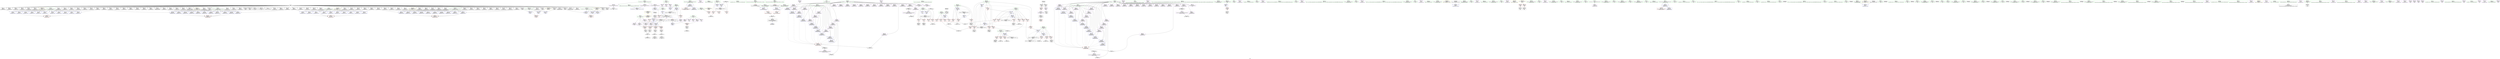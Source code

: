 digraph "SVFG" {
	label="SVFG";

	Node0x55d42828b3c0 [shape=record,color=grey,label="{NodeID: 0\nNullPtr}"];
	Node0x55d42828b3c0 -> Node0x55d4282bccd0[style=solid];
	Node0x55d42828b3c0 -> Node0x55d4282bcdd0[style=solid];
	Node0x55d42828b3c0 -> Node0x55d4282bcea0[style=solid];
	Node0x55d42828b3c0 -> Node0x55d4282bcf70[style=solid];
	Node0x55d42828b3c0 -> Node0x55d4282bd040[style=solid];
	Node0x55d42828b3c0 -> Node0x55d4282bd110[style=solid];
	Node0x55d42828b3c0 -> Node0x55d4282bd1e0[style=solid];
	Node0x55d42828b3c0 -> Node0x55d4282bd2b0[style=solid];
	Node0x55d42828b3c0 -> Node0x55d4282bd380[style=solid];
	Node0x55d42828b3c0 -> Node0x55d4282bd450[style=solid];
	Node0x55d42828b3c0 -> Node0x55d4282bd520[style=solid];
	Node0x55d42828b3c0 -> Node0x55d4282bd5f0[style=solid];
	Node0x55d42828b3c0 -> Node0x55d4282bd6c0[style=solid];
	Node0x55d42828b3c0 -> Node0x55d4282bd790[style=solid];
	Node0x55d42828b3c0 -> Node0x55d4282bd860[style=solid];
	Node0x55d42828b3c0 -> Node0x55d4282bd930[style=solid];
	Node0x55d42828b3c0 -> Node0x55d4282bda00[style=solid];
	Node0x55d42828b3c0 -> Node0x55d4282bdad0[style=solid];
	Node0x55d42828b3c0 -> Node0x55d4282bdba0[style=solid];
	Node0x55d42828b3c0 -> Node0x55d4282bdc70[style=solid];
	Node0x55d42828b3c0 -> Node0x55d4282bdd40[style=solid];
	Node0x55d42828b3c0 -> Node0x55d4282bde10[style=solid];
	Node0x55d42828b3c0 -> Node0x55d4282bdee0[style=solid];
	Node0x55d42828b3c0 -> Node0x55d4282bdfb0[style=solid];
	Node0x55d42828b3c0 -> Node0x55d4282be080[style=solid];
	Node0x55d42828b3c0 -> Node0x55d4282be150[style=solid];
	Node0x55d42828b3c0 -> Node0x55d4282be220[style=solid];
	Node0x55d42828b3c0 -> Node0x55d4282be2f0[style=solid];
	Node0x55d42828b3c0 -> Node0x55d4282be3c0[style=solid];
	Node0x55d42828b3c0 -> Node0x55d4282be490[style=solid];
	Node0x55d42828b3c0 -> Node0x55d4282be560[style=solid];
	Node0x55d42828b3c0 -> Node0x55d4282be630[style=solid];
	Node0x55d42828b3c0 -> Node0x55d4282be700[style=solid];
	Node0x55d42828b3c0 -> Node0x55d4282be7d0[style=solid];
	Node0x55d42828b3c0 -> Node0x55d4282be8a0[style=solid];
	Node0x55d42828b3c0 -> Node0x55d4282be970[style=solid];
	Node0x55d42828b3c0 -> Node0x55d4282bea40[style=solid];
	Node0x55d42828b3c0 -> Node0x55d4282beb10[style=solid];
	Node0x55d42828b3c0 -> Node0x55d4282bebe0[style=solid];
	Node0x55d42828b3c0 -> Node0x55d4282becb0[style=solid];
	Node0x55d42828b3c0 -> Node0x55d4282bed80[style=solid];
	Node0x55d42828b3c0 -> Node0x55d4282bee50[style=solid];
	Node0x55d42828b3c0 -> Node0x55d4282bef20[style=solid];
	Node0x55d42828b3c0 -> Node0x55d4282beff0[style=solid];
	Node0x55d42828b3c0 -> Node0x55d4282bf0c0[style=solid];
	Node0x55d42828b3c0 -> Node0x55d4282bf190[style=solid];
	Node0x55d42828b3c0 -> Node0x55d4282bf260[style=solid];
	Node0x55d42828b3c0 -> Node0x55d4282bf330[style=solid];
	Node0x55d42828b3c0 -> Node0x55d4282bf400[style=solid];
	Node0x55d42828b3c0 -> Node0x55d4282bf4d0[style=solid];
	Node0x55d42828b3c0 -> Node0x55d4282bf5a0[style=solid];
	Node0x55d42828b3c0 -> Node0x55d4282bf670[style=solid];
	Node0x55d42828b3c0 -> Node0x55d4282bf740[style=solid];
	Node0x55d42828b3c0 -> Node0x55d4282bf810[style=solid];
	Node0x55d42828b3c0 -> Node0x55d4282bf8e0[style=solid];
	Node0x55d42828b3c0 -> Node0x55d4282bf9b0[style=solid];
	Node0x55d42828b3c0 -> Node0x55d4282bfa80[style=solid];
	Node0x55d42828b3c0 -> Node0x55d4282bfb50[style=solid];
	Node0x55d42828b3c0 -> Node0x55d4282bfc20[style=solid];
	Node0x55d42828b3c0 -> Node0x55d4282bfcf0[style=solid];
	Node0x55d42828b3c0 -> Node0x55d4282bfdc0[style=solid];
	Node0x55d42828b3c0 -> Node0x55d4282bfe90[style=solid];
	Node0x55d42828b3c0 -> Node0x55d4282bff60[style=solid];
	Node0x55d42828b3c0 -> Node0x55d4282c0030[style=solid];
	Node0x55d42828b3c0 -> Node0x55d4282ba030[style=solid];
	Node0x55d42828b3c0 -> Node0x55d4282ba100[style=solid];
	Node0x55d42828b3c0 -> Node0x55d4282ba1d0[style=solid];
	Node0x55d42828b3c0 -> Node0x55d4282ba2a0[style=solid];
	Node0x55d42828b3c0 -> Node0x55d4282ba370[style=solid];
	Node0x55d42828b3c0 -> Node0x55d4282ba440[style=solid];
	Node0x55d42828b3c0 -> Node0x55d4282ba510[style=solid];
	Node0x55d42828b3c0 -> Node0x55d4282ba5e0[style=solid];
	Node0x55d42828b3c0 -> Node0x55d4282ba6b0[style=solid];
	Node0x55d42828b3c0 -> Node0x55d4282ba780[style=solid];
	Node0x55d42828b3c0 -> Node0x55d4282ba850[style=solid];
	Node0x55d42828b3c0 -> Node0x55d4282ba920[style=solid];
	Node0x55d42828b3c0 -> Node0x55d4282ba9f0[style=solid];
	Node0x55d42828b3c0 -> Node0x55d4282baac0[style=solid];
	Node0x55d42828b3c0 -> Node0x55d4282bab90[style=solid];
	Node0x55d42828b3c0 -> Node0x55d4282c1370[style=solid];
	Node0x55d4282ce4d0 [shape=record,color=black,label="{NodeID: 775\nMR_63V_2 = PHI(MR_63V_3, MR_63V_1, )\npts\{18 130000 150000 \}\n|{<s0>119|<s1>119|<s2>119}}"];
	Node0x55d4282ce4d0:s0 -> Node0x55d4282d4940[style=dashed,color=red];
	Node0x55d4282ce4d0:s1 -> Node0x55d428318350[style=dashed,color=red];
	Node0x55d4282ce4d0:s2 -> Node0x55d428318d50[style=dashed,color=red];
	Node0x55d4282c31b0 [shape=record,color=blue,label="{NodeID: 443\n422\<--167\ncleanup.isactive\<--\n__cxx_global_var_init.11\n}"];
	Node0x55d4282c31b0 -> Node0x55d4282ca560[style=dashed];
	Node0x55d4282c31b0 -> Node0x55d4282c3aa0[style=dashed];
	Node0x55d4282c6640 [shape=record,color=purple,label="{NodeID: 277\n182\<--33\n\<--.str\n__cxx_global_var_init.1\n}"];
	Node0x55d4282b6a30 [shape=record,color=green,label="{NodeID: 111\n648\<--649\nstrlen\<--strlen_field_insensitive\n}"];
	Node0x55d4282e2980 [shape=record,color=grey,label="{NodeID: 720\n934 = Binary(933, 682, )\n}"];
	Node0x55d4282e2980 -> Node0x55d4282d5f30[style=solid];
	Node0x55d4282c0440 [shape=record,color=red,label="{NodeID: 388\n668\<--667\n\<--arrayidx\n_Z3runv\n}"];
	Node0x55d4282c0440 -> Node0x55d4282bb0a0[style=solid];
	Node0x55d4282bb8c0 [shape=record,color=black,label="{NodeID: 222\n783\<--782\nconv39\<--\n_Z3runv\n}"];
	Node0x55d4282bb8c0 -> Node0x55d4282e4780[style=solid];
	Node0x55d4282b7e00 [shape=record,color=green,label="{NodeID: 56\n133\<--134\n__cxx_global_var_init.1\<--__cxx_global_var_init.1_field_insensitive\n}"];
	Node0x55d4282d5bf0 [shape=record,color=blue,label="{NodeID: 499\n872\<--870\n__a.addr\<--__a\n_ZStorSt13_Ios_OpenmodeS_\n}"];
	Node0x55d4282d5bf0 -> Node0x55d4282c0ac0[style=dashed];
	Node0x55d4282c93c0 [shape=record,color=purple,label="{NodeID: 333\n920\<--102\n\<--.str.30\nmain\n}"];
	Node0x55d4282becb0 [shape=record,color=black,label="{NodeID: 167\n506\<--3\n\<--dummyVal\n__cxx_global_var_init.11\n}"];
	Node0x55d42828b4b0 [shape=record,color=green,label="{NodeID: 1\n7\<--1\n__dso_handle\<--dummyObj\nGlob }"];
	Node0x55d4282c3280 [shape=record,color=blue,label="{NodeID: 444\n396\<--425\narrayinit.endOfInit\<--\n__cxx_global_var_init.11\n}"];
	Node0x55d4282c3280 -> Node0x55d4282ca2f0[style=dashed];
	Node0x55d4282c3280 -> Node0x55d4282c3350[style=dashed];
	Node0x55d4282c6710 [shape=record,color=purple,label="{NodeID: 278\n853\<--33\n\<--.str\n_Z3runv\n}"];
	Node0x55d4282b6b30 [shape=record,color=green,label="{NodeID: 112\n691\<--692\n_ZStorSt13_Ios_OpenmodeS_\<--_ZStorSt13_Ios_OpenmodeS__field_insensitive\n}"];
	Node0x55d4282e2b00 [shape=record,color=grey,label="{NodeID: 721\n681 = Binary(680, 682, )\n}"];
	Node0x55d4282e2b00 -> Node0x55d4282d4c80[style=solid];
	Node0x55d4282c0510 [shape=record,color=red,label="{NodeID: 389\n706\<--705\nvtable\<--\n_Z3runv\n}"];
	Node0x55d4282c0510 -> Node0x55d4282c9ba0[style=solid];
	Node0x55d4282bb990 [shape=record,color=black,label="{NodeID: 223\n812\<--811\nidxprom51\<--\n_Z3runv\n}"];
	Node0x55d4282b7f00 [shape=record,color=green,label="{NodeID: 57\n136\<--137\narrayinit.endOfInit\<--arrayinit.endOfInit_field_insensitive\n__cxx_global_var_init.1\n}"];
	Node0x55d4282b7f00 -> Node0x55d4282c9fb0[style=solid];
	Node0x55d4282b7f00 -> Node0x55d4282c1540[style=solid];
	Node0x55d4282b7f00 -> Node0x55d4282c1610[style=solid];
	Node0x55d4282b7f00 -> Node0x55d4282c16e0[style=solid];
	Node0x55d4282b7f00 -> Node0x55d4282c17b0[style=solid];
	Node0x55d4282b7f00 -> Node0x55d4282c1880[style=solid];
	Node0x55d4282b7f00 -> Node0x55d4282c1950[style=solid];
	Node0x55d4282b7f00 -> Node0x55d4282c1a20[style=solid];
	Node0x55d4282b7f00 -> Node0x55d4282c1af0[style=solid];
	Node0x55d4282b7f00 -> Node0x55d4282c1bc0[style=solid];
	Node0x55d4282b7f00 -> Node0x55d4282c1c90[style=solid];
	Node0x55d4282b7f00 -> Node0x55d4282c1d60[style=solid];
	Node0x55d4282d5cc0 [shape=record,color=blue,label="{NodeID: 500\n874\<--871\n__b.addr\<--__b\n_ZStorSt13_Ios_OpenmodeS_\n}"];
	Node0x55d4282d5cc0 -> Node0x55d4282c0b90[style=dashed];
	Node0x55d4282c9490 [shape=record,color=purple,label="{NodeID: 334\n929\<--104\n\<--.str.31\nmain\n}"];
	Node0x55d4282bed80 [shape=record,color=black,label="{NodeID: 168\n507\<--3\n\<--dummyVal\n__cxx_global_var_init.11\n}"];
	Node0x55d4282bed80 -> Node0x55d4282c3d10[style=solid];
	Node0x55d428277480 [shape=record,color=green,label="{NodeID: 2\n17\<--1\n\<--dummyObj\nCan only get source location for instruction, argument, global var or function.}"];
	Node0x55d4282c3350 [shape=record,color=blue,label="{NodeID: 445\n396\<--431\narrayinit.endOfInit\<--\n__cxx_global_var_init.11\n}"];
	Node0x55d4282c3350 -> Node0x55d4282ca2f0[style=dashed];
	Node0x55d4282c3350 -> Node0x55d4282c3420[style=dashed];
	Node0x55d4282c67e0 [shape=record,color=purple,label="{NodeID: 279\n188\<--35\n\<--.str.2\n__cxx_global_var_init.1\n}"];
	Node0x55d4282b6c30 [shape=record,color=green,label="{NodeID: 113\n694\<--695\n_ZNSt7__cxx1118basic_stringstreamIcSt11char_traitsIcESaIcEEC1ERKNS_12basic_stringIcS2_S3_EESt13_Ios_Openmode\<--_ZNSt7__cxx1118basic_stringstreamIcSt11char_traitsIcESaIcEEC1ERKNS_12basic_stringIcS2_S3_EESt13_Ios_Openmode_field_insensitive\n}"];
	Node0x55d4282e2c80 [shape=record,color=grey,label="{NodeID: 722\n734 = Binary(733, 682, )\n}"];
	Node0x55d4282e2c80 -> Node0x55d4282d5090[style=solid];
	Node0x55d4282c05e0 [shape=record,color=red,label="{NodeID: 390\n709\<--708\nvbase.offset\<--\n_Z3runv\n}"];
	Node0x55d4282bba60 [shape=record,color=black,label="{NodeID: 224\n815\<--814\nconv53\<--\n_Z3runv\n}"];
	Node0x55d4282bba60 -> Node0x55d4282e2500[style=solid];
	Node0x55d4282b7fd0 [shape=record,color=green,label="{NodeID: 58\n138\<--139\nref.tmp\<--ref.tmp_field_insensitive\n__cxx_global_var_init.1\n}"];
	Node0x55d4282d5d90 [shape=record,color=blue,label="{NodeID: 501\n903\<--17\nretval\<--\nmain\n}"];
	Node0x55d4282d5d90 -> Node0x55d4282c0c60[style=dashed];
	Node0x55d4282c9560 [shape=record,color=purple,label="{NodeID: 335\n949\<--106\nllvm.global_ctors_0\<--llvm.global_ctors\nGlob }"];
	Node0x55d4282c9560 -> Node0x55d4282c1170[style=solid];
	Node0x55d4282bee50 [shape=record,color=black,label="{NodeID: 169\n509\<--3\n\<--dummyVal\n__cxx_global_var_init.11\n}"];
	Node0x55d4282bee50 -> Node0x55d4282c3de0[style=solid];
	Node0x55d428277620 [shape=record,color=green,label="{NodeID: 3\n33\<--1\n.str\<--dummyObj\nGlob }"];
	Node0x55d4282c3420 [shape=record,color=blue,label="{NodeID: 446\n396\<--437\narrayinit.endOfInit\<--\n__cxx_global_var_init.11\n}"];
	Node0x55d4282c3420 -> Node0x55d4282ca2f0[style=dashed];
	Node0x55d4282c3420 -> Node0x55d4282c34f0[style=dashed];
	Node0x55d4282c68b0 [shape=record,color=purple,label="{NodeID: 280\n194\<--37\n\<--.str.3\n__cxx_global_var_init.1\n}"];
	Node0x55d4282b6d30 [shape=record,color=green,label="{NodeID: 114\n703\<--704\n_ZNSirsERi\<--_ZNSirsERi_field_insensitive\n}"];
	Node0x55d4282e2e00 [shape=record,color=grey,label="{NodeID: 723\n790 = Binary(789, 682, )\n}"];
	Node0x55d4282e2e00 -> Node0x55d4282d57e0[style=solid];
	Node0x55d4282c06b0 [shape=record,color=red,label="{NodeID: 391\n724\<--723\n\<--\n_Z3runv\n}"];
	Node0x55d4282c06b0 -> Node0x55d4282d4ef0[style=solid];
	Node0x55d4282bbb30 [shape=record,color=black,label="{NodeID: 225\n818\<--816\nidxprom55\<--sub54\n_Z3runv\n}"];
	Node0x55d4282b80a0 [shape=record,color=green,label="{NodeID: 59\n140\<--141\nexn.slot\<--exn.slot_field_insensitive\n__cxx_global_var_init.1\n}"];
	Node0x55d4282b80a0 -> Node0x55d4282ca080[style=solid];
	Node0x55d4282b80a0 -> Node0x55d4282c1f00[style=solid];
	Node0x55d4282b80a0 -> Node0x55d4282c20a0[style=solid];
	Node0x55d4282b80a0 -> Node0x55d4282c2240[style=solid];
	Node0x55d4282b80a0 -> Node0x55d4282c23e0[style=solid];
	Node0x55d4282b80a0 -> Node0x55d4282c2580[style=solid];
	Node0x55d4282b80a0 -> Node0x55d4282c2720[style=solid];
	Node0x55d4282b80a0 -> Node0x55d4282c28c0[style=solid];
	Node0x55d4282b80a0 -> Node0x55d4282c2a60[style=solid];
	Node0x55d4282b80a0 -> Node0x55d4282c2c00[style=solid];
	Node0x55d4282b80a0 -> Node0x55d4282c2da0[style=solid];
	Node0x55d4282b80a0 -> Node0x55d4282c2f40[style=solid];
	Node0x55d4282d5e60 [shape=record,color=blue,label="{NodeID: 502\n907\<--682\nno\<--\nmain\n}"];
	Node0x55d4282d5e60 -> Node0x55d4282cdfd0[style=dashed];
	Node0x55d4282c9660 [shape=record,color=purple,label="{NodeID: 336\n950\<--106\nllvm.global_ctors_1\<--llvm.global_ctors\nGlob }"];
	Node0x55d4282c9660 -> Node0x55d4282c1270[style=solid];
	Node0x55d4282bef20 [shape=record,color=black,label="{NodeID: 170\n512\<--3\n\<--dummyVal\n__cxx_global_var_init.11\n}"];
	Node0x55d42827e400 [shape=record,color=green,label="{NodeID: 4\n35\<--1\n.str.2\<--dummyObj\nGlob }"];
	Node0x55d4282c34f0 [shape=record,color=blue,label="{NodeID: 447\n396\<--443\narrayinit.endOfInit\<--\n__cxx_global_var_init.11\n}"];
	Node0x55d4282c34f0 -> Node0x55d4282ca2f0[style=dashed];
	Node0x55d4282c34f0 -> Node0x55d4282c35c0[style=dashed];
	Node0x55d4282c6980 [shape=record,color=purple,label="{NodeID: 281\n200\<--39\n\<--.str.4\n__cxx_global_var_init.1\n}"];
	Node0x55d4282bc0c0 [shape=record,color=green,label="{NodeID: 115\n714\<--715\n_ZNKSt9basic_iosIcSt11char_traitsIcEEcvbEv\<--_ZNKSt9basic_iosIcSt11char_traitsIcEEcvbEv_field_insensitive\n}"];
	Node0x55d4282e2f80 [shape=record,color=grey,label="{NodeID: 724\n795 = Binary(793, 794, )\n}"];
	Node0x55d4282e2f80 -> Node0x55d4282d58b0[style=solid];
	Node0x55d4282c0780 [shape=record,color=red,label="{NodeID: 392\n777\<--776\n\<--arrayidx35\n_Z3runv\n}"];
	Node0x55d4282c0780 -> Node0x55d4282bb720[style=solid];
	Node0x55d4282bbc00 [shape=record,color=black,label="{NodeID: 226\n834\<--833\nidxprom63\<--\n_Z3runv\n}"];
	Node0x55d4282b8170 [shape=record,color=green,label="{NodeID: 60\n142\<--143\nehselector.slot\<--ehselector.slot_field_insensitive\n__cxx_global_var_init.1\n}"];
	Node0x55d4282b8170 -> Node0x55d4282ca150[style=solid];
	Node0x55d4282b8170 -> Node0x55d4282c1fd0[style=solid];
	Node0x55d4282b8170 -> Node0x55d4282c2170[style=solid];
	Node0x55d4282b8170 -> Node0x55d4282c2310[style=solid];
	Node0x55d4282b8170 -> Node0x55d4282c24b0[style=solid];
	Node0x55d4282b8170 -> Node0x55d4282c2650[style=solid];
	Node0x55d4282b8170 -> Node0x55d4282c27f0[style=solid];
	Node0x55d4282b8170 -> Node0x55d4282c2990[style=solid];
	Node0x55d4282b8170 -> Node0x55d4282c2b30[style=solid];
	Node0x55d4282b8170 -> Node0x55d4282c2cd0[style=solid];
	Node0x55d4282b8170 -> Node0x55d4282c2e70[style=solid];
	Node0x55d4282b8170 -> Node0x55d4282c3010[style=solid];
	Node0x55d4282d5f30 [shape=record,color=blue,label="{NodeID: 503\n907\<--934\nno\<--inc\nmain\n}"];
	Node0x55d4282d5f30 -> Node0x55d4282cdfd0[style=dashed];
	Node0x55d4282c9760 [shape=record,color=purple,label="{NodeID: 337\n951\<--106\nllvm.global_ctors_2\<--llvm.global_ctors\nGlob }"];
	Node0x55d4282c9760 -> Node0x55d4282c1370[style=solid];
	Node0x55d4282beff0 [shape=record,color=black,label="{NodeID: 171\n513\<--3\n\<--dummyVal\n__cxx_global_var_init.11\n}"];
	Node0x55d4282beff0 -> Node0x55d4282c3eb0[style=solid];
	Node0x55d42827e490 [shape=record,color=green,label="{NodeID: 5\n37\<--1\n.str.3\<--dummyObj\nGlob }"];
	Node0x55d4282c35c0 [shape=record,color=blue,label="{NodeID: 448\n396\<--449\narrayinit.endOfInit\<--\n__cxx_global_var_init.11\n}"];
	Node0x55d4282c35c0 -> Node0x55d4282ca2f0[style=dashed];
	Node0x55d4282c35c0 -> Node0x55d4282c3690[style=dashed];
	Node0x55d4282c6a50 [shape=record,color=purple,label="{NodeID: 282\n206\<--41\n\<--.str.5\n__cxx_global_var_init.1\n}"];
	Node0x55d4282bc1c0 [shape=record,color=green,label="{NodeID: 116\n758\<--759\n_ZNSt7__cxx1118basic_stringstreamIcSt11char_traitsIcESaIcEED1Ev\<--_ZNSt7__cxx1118basic_stringstreamIcSt11char_traitsIcESaIcEED1Ev_field_insensitive\n}"];
	Node0x55d4282e3100 [shape=record,color=grey,label="{NodeID: 725\n798 = cmp(797, 682, )\n}"];
	Node0x55d4282c0850 [shape=record,color=red,label="{NodeID: 393\n782\<--781\n\<--arrayidx38\n_Z3runv\n}"];
	Node0x55d4282c0850 -> Node0x55d4282bb8c0[style=solid];
	Node0x55d4282bbcd0 [shape=record,color=black,label="{NodeID: 227\n838\<--837\nidxprom66\<--\n_Z3runv\n}"];
	Node0x55d4282b8240 [shape=record,color=green,label="{NodeID: 61\n144\<--145\nref.tmp1\<--ref.tmp1_field_insensitive\n__cxx_global_var_init.1\n}"];
	Node0x55d4282c9860 [shape=record,color=purple,label="{NodeID: 338\n350\<--349\narraydestroy.element\<--arraydestroy.elementPast\n__cxx_global_var_init.1\n}"];
	Node0x55d4282c9860 -> Node0x55d4282e1de0[style=solid];
	Node0x55d4282c9860 -> Node0x55d4282e3700[style=solid];
	Node0x55d4282bf0c0 [shape=record,color=black,label="{NodeID: 172\n515\<--3\n\<--dummyVal\n__cxx_global_var_init.11\n}"];
	Node0x55d4282bf0c0 -> Node0x55d4282c3f80[style=solid];
	Node0x55d42827e520 [shape=record,color=green,label="{NodeID: 6\n39\<--1\n.str.4\<--dummyObj\nGlob }"];
	Node0x55d4282c3690 [shape=record,color=blue,label="{NodeID: 449\n396\<--455\narrayinit.endOfInit\<--\n__cxx_global_var_init.11\n}"];
	Node0x55d4282c3690 -> Node0x55d4282ca2f0[style=dashed];
	Node0x55d4282c3690 -> Node0x55d4282c3760[style=dashed];
	Node0x55d4282c6b20 [shape=record,color=purple,label="{NodeID: 283\n212\<--43\n\<--.str.6\n__cxx_global_var_init.1\n}"];
	Node0x55d4282bc2c0 [shape=record,color=green,label="{NodeID: 117\n821\<--822\n_ZNKSt7__cxx1112basic_stringIcSt11char_traitsIcESaIcEE5c_strEv\<--_ZNKSt7__cxx1112basic_stringIcSt11char_traitsIcESaIcEE5c_strEv_field_insensitive\n}"];
	Node0x55d4282e3280 [shape=record,color=grey,label="{NodeID: 726\n801 = cmp(800, 802, )\n}"];
	Node0x55d4282c0920 [shape=record,color=red,label="{NodeID: 394\n814\<--813\n\<--arrayidx52\n_Z3runv\n}"];
	Node0x55d4282c0920 -> Node0x55d4282bba60[style=solid];
	Node0x55d4282bbda0 [shape=record,color=black,label="{NodeID: 228\n841\<--840\nconv68\<--\n_Z3runv\n}"];
	Node0x55d4282bbda0 -> Node0x55d4282e2680[style=solid];
	Node0x55d4282b8310 [shape=record,color=green,label="{NodeID: 62\n146\<--147\nref.tmp4\<--ref.tmp4_field_insensitive\n__cxx_global_var_init.1\n}"];
	Node0x55d4282c9930 [shape=record,color=purple,label="{NodeID: 339\n387\<--386\narraydestroy.element\<--arraydestroy.elementPast\n__cxx_global_array_dtor\n}"];
	Node0x55d4282c9930 -> Node0x55d4282e0d00[style=solid];
	Node0x55d4282c9930 -> Node0x55d4282e3880[style=solid];
	Node0x55d4282bf190 [shape=record,color=black,label="{NodeID: 173\n518\<--3\n\<--dummyVal\n__cxx_global_var_init.11\n}"];
	Node0x55d4282a1f20 [shape=record,color=green,label="{NodeID: 7\n41\<--1\n.str.5\<--dummyObj\nGlob }"];
	Node0x55d4282c3760 [shape=record,color=blue,label="{NodeID: 450\n396\<--461\narrayinit.endOfInit\<--\n__cxx_global_var_init.11\n}"];
	Node0x55d4282c3760 -> Node0x55d4282ca2f0[style=dashed];
	Node0x55d4282c3760 -> Node0x55d4282c3830[style=dashed];
	Node0x55d4282c6bf0 [shape=record,color=purple,label="{NodeID: 284\n218\<--45\n\<--.str.7\n__cxx_global_var_init.1\n}"];
	Node0x55d4282bc3c0 [shape=record,color=green,label="{NodeID: 118\n825\<--826\nprintf\<--printf_field_insensitive\n}"];
	Node0x55d4282e3400 [shape=record,color=grey,label="{NodeID: 727\n809 = cmp(807, 808, )\n}"];
	Node0x55d4282c09f0 [shape=record,color=red,label="{NodeID: 395\n840\<--839\n\<--arrayidx67\n_Z3runv\n}"];
	Node0x55d4282c09f0 -> Node0x55d4282bbda0[style=solid];
	Node0x55d4282bbe70 [shape=record,color=black,label="{NodeID: 229\n843\<--842\nidxprom70\<--sub69\n_Z3runv\n}"];
	Node0x55d4282b83e0 [shape=record,color=green,label="{NodeID: 63\n148\<--149\nref.tmp7\<--ref.tmp7_field_insensitive\n__cxx_global_var_init.1\n}"];
	Node0x55d427ba9430 [shape=record,color=yellow,style=double,label="{NodeID: 838\n20V_1 = ENCHI(MR_20V_0)\npts\{600 \}\nFun[__cxx_global_array_dtor.22]}"];
	Node0x55d427ba9430 -> Node0x55d4282d4870[style=dashed];
	Node0x55d4282c9a00 [shape=record,color=purple,label="{NodeID: 340\n585\<--584\narraydestroy.element\<--arraydestroy.elementPast\n__cxx_global_var_init.11\n}"];
	Node0x55d4282c9a00 -> Node0x55d4282e12a0[style=solid];
	Node0x55d4282c9a00 -> Node0x55d4282e3580[style=solid];
	Node0x55d4282bf260 [shape=record,color=black,label="{NodeID: 174\n519\<--3\n\<--dummyVal\n__cxx_global_var_init.11\n}"];
	Node0x55d4282bf260 -> Node0x55d4282c4050[style=solid];
	Node0x55d4282a1fb0 [shape=record,color=green,label="{NodeID: 8\n43\<--1\n.str.6\<--dummyObj\nGlob }"];
	Node0x55d4282c3830 [shape=record,color=blue,label="{NodeID: 451\n396\<--467\narrayinit.endOfInit\<--\n__cxx_global_var_init.11\n}"];
	Node0x55d4282c3830 -> Node0x55d4282ca2f0[style=dashed];
	Node0x55d4282c3830 -> Node0x55d4282c3900[style=dashed];
	Node0x55d4282c6cc0 [shape=record,color=purple,label="{NodeID: 285\n224\<--47\n\<--.str.8\n__cxx_global_var_init.1\n}"];
	Node0x55d4282bc4c0 [shape=record,color=green,label="{NodeID: 119\n855\<--856\nputs\<--puts_field_insensitive\n}"];
	Node0x55d4282e3580 [shape=record,color=grey,label="{NodeID: 728\n588 = cmp(585, 587, )\n}"];
	Node0x55d4282c0ac0 [shape=record,color=red,label="{NodeID: 396\n878\<--872\n\<--__a.addr\n_ZStorSt13_Ios_OpenmodeS_\n}"];
	Node0x55d4282c0ac0 -> Node0x55d4282e2800[style=solid];
	Node0x55d4282bbf40 [shape=record,color=black,label="{NodeID: 230\n869\<--880\n_ZStorSt13_Ios_OpenmodeS__ret\<--or\n_ZStorSt13_Ios_OpenmodeS_\n|{<s0>99}}"];
	Node0x55d4282bbf40:s0 -> Node0x55d428345ad0[style=solid,color=blue];
	Node0x55d4282b84b0 [shape=record,color=green,label="{NodeID: 64\n150\<--151\nref.tmp10\<--ref.tmp10_field_insensitive\n__cxx_global_var_init.1\n}"];
	Node0x55d4282c9ad0 [shape=record,color=purple,label="{NodeID: 341\n606\<--605\narraydestroy.element\<--arraydestroy.elementPast\n__cxx_global_array_dtor.22\n}"];
	Node0x55d4282c9ad0 -> Node0x55d4282e0760[style=solid];
	Node0x55d4282c9ad0 -> Node0x55d4282e3b80[style=solid];
	Node0x55d4282bf330 [shape=record,color=black,label="{NodeID: 175\n521\<--3\n\<--dummyVal\n__cxx_global_var_init.11\n}"];
	Node0x55d4282bf330 -> Node0x55d4282d3de0[style=solid];
	Node0x55d4282a2040 [shape=record,color=green,label="{NodeID: 9\n45\<--1\n.str.7\<--dummyObj\nGlob }"];
	Node0x55d4282c3900 [shape=record,color=blue,label="{NodeID: 452\n396\<--473\narrayinit.endOfInit\<--\n__cxx_global_var_init.11\n}"];
	Node0x55d4282c3900 -> Node0x55d4282ca2f0[style=dashed];
	Node0x55d4282c3900 -> Node0x55d4282c39d0[style=dashed];
	Node0x55d4282c6d90 [shape=record,color=purple,label="{NodeID: 286\n230\<--49\n\<--.str.9\n__cxx_global_var_init.1\n}"];
	Node0x55d4282bc5c0 [shape=record,color=green,label="{NodeID: 120\n872\<--873\n__a.addr\<--__a.addr_field_insensitive\n_ZStorSt13_Ios_OpenmodeS_\n}"];
	Node0x55d4282bc5c0 -> Node0x55d4282c0ac0[style=solid];
	Node0x55d4282bc5c0 -> Node0x55d4282d5bf0[style=solid];
	Node0x55d428324e80 [shape=record,color=yellow,style=double,label="{NodeID: 895\nRETMU(10V_2)\npts\{381 \}\nFun[__cxx_global_array_dtor]}"];
	Node0x55d4282e3700 [shape=record,color=grey,label="{NodeID: 729\n355 = cmp(350, 354, )\n}"];
	Node0x55d4282c0b90 [shape=record,color=red,label="{NodeID: 397\n879\<--874\n\<--__b.addr\n_ZStorSt13_Ios_OpenmodeS_\n}"];
	Node0x55d4282c0b90 -> Node0x55d4282e2800[style=solid];
	Node0x55d4282c4120 [shape=record,color=black,label="{NodeID: 231\n913\<--910\ncall\<--\nmain\n}"];
	Node0x55d4282b8580 [shape=record,color=green,label="{NodeID: 65\n152\<--153\nref.tmp13\<--ref.tmp13_field_insensitive\n__cxx_global_var_init.1\n}"];
	Node0x55d4282fd840 [shape=record,color=yellow,style=double,label="{NodeID: 840\n44V_1 = ENCHI(MR_44V_0)\npts\{100000 \}\nFun[main]|{<s0>119}}"];
	Node0x55d4282fd840:s0 -> Node0x55d428322420[style=dashed,color=red];
	Node0x55d4282c9ba0 [shape=record,color=purple,label="{NodeID: 342\n707\<--706\nvbase.offset.ptr\<--vtable\n_Z3runv\n}"];
	Node0x55d4282c9ba0 -> Node0x55d4282bb3e0[style=solid];
	Node0x55d4282bf400 [shape=record,color=black,label="{NodeID: 176\n524\<--3\n\<--dummyVal\n__cxx_global_var_init.11\n}"];
	Node0x55d4282a20d0 [shape=record,color=green,label="{NodeID: 10\n47\<--1\n.str.8\<--dummyObj\nGlob }"];
	Node0x55d4282c39d0 [shape=record,color=blue,label="{NodeID: 453\n396\<--479\narrayinit.endOfInit\<--\n__cxx_global_var_init.11\n}"];
	Node0x55d4282c39d0 -> Node0x55d4282ca2f0[style=dashed];
	Node0x55d4282c6e60 [shape=record,color=purple,label="{NodeID: 287\n236\<--51\n\<--.str.10\n__cxx_global_var_init.1\n}"];
	Node0x55d4282bc690 [shape=record,color=green,label="{NodeID: 121\n874\<--875\n__b.addr\<--__b.addr_field_insensitive\n_ZStorSt13_Ios_OpenmodeS_\n}"];
	Node0x55d4282bc690 -> Node0x55d4282c0b90[style=solid];
	Node0x55d4282bc690 -> Node0x55d4282d5cc0[style=solid];
	Node0x55d4282e3880 [shape=record,color=grey,label="{NodeID: 730\n390 = cmp(387, 389, )\n}"];
	Node0x55d4282c0c60 [shape=record,color=red,label="{NodeID: 398\n937\<--903\n\<--retval\nmain\n}"];
	Node0x55d4282c0c60 -> Node0x55d4282c4280[style=solid];
	Node0x55d4282c41b0 [shape=record,color=black,label="{NodeID: 232\n919\<--916\ncall1\<--\nmain\n}"];
	Node0x55d4282b8650 [shape=record,color=green,label="{NodeID: 66\n154\<--155\nref.tmp16\<--ref.tmp16_field_insensitive\n__cxx_global_var_init.1\n}"];
	Node0x55d4282c9c70 [shape=record,color=purple,label="{NodeID: 343\n730\<--729\nincdec.ptr\<--\n_Z3runv\n}"];
	Node0x55d4282c9c70 -> Node0x55d4282d4fc0[style=solid];
	Node0x55d4282bf4d0 [shape=record,color=black,label="{NodeID: 177\n525\<--3\n\<--dummyVal\n__cxx_global_var_init.11\n}"];
	Node0x55d4282bf4d0 -> Node0x55d4282d3eb0[style=solid];
	Node0x55d4282a21c0 [shape=record,color=green,label="{NodeID: 11\n49\<--1\n.str.9\<--dummyObj\nGlob }"];
	Node0x55d4282c3aa0 [shape=record,color=blue,label="{NodeID: 454\n422\<--239\ncleanup.isactive\<--\n__cxx_global_var_init.11\n}"];
	Node0x55d4282c6f30 [shape=record,color=purple,label="{NodeID: 288\n425\<--53\n\<--_Z3digB5cxx11\n__cxx_global_var_init.11\n}"];
	Node0x55d4282c6f30 -> Node0x55d4282c3280[style=solid];
	Node0x55d4282bc760 [shape=record,color=green,label="{NodeID: 122\n900\<--901\nmain\<--main_field_insensitive\n}"];
	Node0x55d4282e3a00 [shape=record,color=grey,label="{NodeID: 731\n582 = cmp(581, 580, )\n}"];
	Node0x55d4282c0d30 [shape=record,color=red,label="{NodeID: 399\n925\<--905\n\<--test\nmain\n}"];
	Node0x55d4282c0d30 -> Node0x55d4282e4600[style=solid];
	Node0x55d4282c4280 [shape=record,color=black,label="{NodeID: 233\n902\<--937\nmain_ret\<--\nmain\n}"];
	Node0x55d4282b8720 [shape=record,color=green,label="{NodeID: 67\n156\<--157\nref.tmp19\<--ref.tmp19_field_insensitive\n__cxx_global_var_init.1\n}"];
	Node0x55d4282fda00 [shape=record,color=yellow,style=double,label="{NodeID: 842\n58V_1 = ENCHI(MR_58V_0)\npts\{906 \}\nFun[main]}"];
	Node0x55d4282fda00 -> Node0x55d4282c0d30[style=dashed];
	Node0x55d4282c9d40 [shape=record,color=purple,label="{NodeID: 344\n711\<--710\nadd.ptr\<--\n_Z3runv\n}"];
	Node0x55d4282c9d40 -> Node0x55d4282bb4b0[style=solid];
	Node0x55d4282bf5a0 [shape=record,color=black,label="{NodeID: 178\n527\<--3\n\<--dummyVal\n__cxx_global_var_init.11\n}"];
	Node0x55d4282bf5a0 -> Node0x55d4282d3f80[style=solid];
	Node0x55d4282a2250 [shape=record,color=green,label="{NodeID: 12\n51\<--1\n.str.10\<--dummyObj\nGlob }"];
	Node0x55d4282c3b70 [shape=record,color=blue,label="{NodeID: 455\n400\<--501\nexn.slot\<--\n__cxx_global_var_init.11\n}"];
	Node0x55d4282c3b70 -> Node0x55d4282ca3c0[style=dashed];
	Node0x55d4282c7000 [shape=record,color=purple,label="{NodeID: 289\n428\<--53\n\<--_Z3digB5cxx11\n__cxx_global_var_init.11\n}"];
	Node0x55d4282bc860 [shape=record,color=green,label="{NodeID: 123\n903\<--904\nretval\<--retval_field_insensitive\nmain\n}"];
	Node0x55d4282bc860 -> Node0x55d4282c0c60[style=solid];
	Node0x55d4282bc860 -> Node0x55d4282d5d90[style=solid];
	Node0x55d4282e3b80 [shape=record,color=grey,label="{NodeID: 732\n609 = cmp(606, 608, )\n}"];
	Node0x55d4282c0e00 [shape=record,color=red,label="{NodeID: 400\n924\<--907\n\<--no\nmain\n}"];
	Node0x55d4282c0e00 -> Node0x55d4282e4600[style=solid];
	Node0x55d4282c4350 [shape=record,color=purple,label="{NodeID: 234\n117\<--4\n\<--_ZStL8__ioinit\n__cxx_global_var_init\n}"];
	Node0x55d4282b87f0 [shape=record,color=green,label="{NodeID: 68\n158\<--159\nref.tmp22\<--ref.tmp22_field_insensitive\n__cxx_global_var_init.1\n}"];
	Node0x55d4282c9e10 [shape=record,color=red,label="{NodeID: 345\n910\<--96\n\<--stdin\nmain\n}"];
	Node0x55d4282c9e10 -> Node0x55d4282c4120[style=solid];
	Node0x55d4282bf670 [shape=record,color=black,label="{NodeID: 179\n530\<--3\n\<--dummyVal\n__cxx_global_var_init.11\n}"];
	Node0x55d4282a2310 [shape=record,color=green,label="{NodeID: 13\n66\<--1\n.str.12\<--dummyObj\nGlob }"];
	Node0x55d4282c3c40 [shape=record,color=blue,label="{NodeID: 456\n402\<--503\nehselector.slot\<--\n__cxx_global_var_init.11\n}"];
	Node0x55d4282c3c40 -> Node0x55d4282ca490[style=dashed];
	Node0x55d4282c70d0 [shape=record,color=purple,label="{NodeID: 290\n431\<--53\n\<--_Z3digB5cxx11\n__cxx_global_var_init.11\n}"];
	Node0x55d4282c70d0 -> Node0x55d4282c3350[style=solid];
	Node0x55d4282bc930 [shape=record,color=green,label="{NodeID: 124\n905\<--906\ntest\<--test_field_insensitive\nmain\n}"];
	Node0x55d4282bc930 -> Node0x55d4282c0d30[style=solid];
	Node0x55d4282e3d00 [shape=record,color=grey,label="{NodeID: 733\n347 = cmp(346, 345, )\n}"];
	Node0x55d4282c0ed0 [shape=record,color=red,label="{NodeID: 401\n928\<--907\n\<--no\nmain\n}"];
	Node0x55d4282c4420 [shape=record,color=purple,label="{NodeID: 235\n642\<--8\n\<--S\n_Z3runv\n}"];
	Node0x55d4282b88c0 [shape=record,color=green,label="{NodeID: 69\n160\<--161\nref.tmp25\<--ref.tmp25_field_insensitive\n__cxx_global_var_init.1\n}"];
	Node0x55d4282fdc20 [shape=record,color=yellow,style=double,label="{NodeID: 844\n54V_1 = ENCHI(MR_54V_0)\npts\{1 \}\nFun[main]}"];
	Node0x55d4282fdc20 -> Node0x55d4282c9e10[style=dashed];
	Node0x55d4282fdc20 -> Node0x55d4282c9ee0[style=dashed];
	Node0x55d4282c9ee0 [shape=record,color=red,label="{NodeID: 346\n916\<--101\n\<--stdout\nmain\n}"];
	Node0x55d4282c9ee0 -> Node0x55d4282c41b0[style=solid];
	Node0x55d4282bf740 [shape=record,color=black,label="{NodeID: 180\n531\<--3\n\<--dummyVal\n__cxx_global_var_init.11\n}"];
	Node0x55d4282bf740 -> Node0x55d4282d4050[style=solid];
	Node0x55d42827d1f0 [shape=record,color=green,label="{NodeID: 14\n68\<--1\n.str.13\<--dummyObj\nGlob }"];
	Node0x55d4282c3d10 [shape=record,color=blue,label="{NodeID: 457\n400\<--507\nexn.slot\<--\n__cxx_global_var_init.11\n}"];
	Node0x55d4282c3d10 -> Node0x55d4282ca3c0[style=dashed];
	Node0x55d4282c71a0 [shape=record,color=purple,label="{NodeID: 291\n434\<--53\n\<--_Z3digB5cxx11\n__cxx_global_var_init.11\n}"];
	Node0x55d4282bca00 [shape=record,color=green,label="{NodeID: 125\n907\<--908\nno\<--no_field_insensitive\nmain\n}"];
	Node0x55d4282bca00 -> Node0x55d4282c0e00[style=solid];
	Node0x55d4282bca00 -> Node0x55d4282c0ed0[style=solid];
	Node0x55d4282bca00 -> Node0x55d4282c0fa0[style=solid];
	Node0x55d4282bca00 -> Node0x55d4282d5e60[style=solid];
	Node0x55d4282bca00 -> Node0x55d4282d5f30[style=solid];
	Node0x55d4282e3e80 [shape=record,color=grey,label="{NodeID: 734\n663 = cmp(661, 662, )\n}"];
	Node0x55d4282c0fa0 [shape=record,color=red,label="{NodeID: 402\n933\<--907\n\<--no\nmain\n}"];
	Node0x55d4282c0fa0 -> Node0x55d4282e2980[style=solid];
	Node0x55d4282c44f0 [shape=record,color=purple,label="{NodeID: 236\n646\<--8\n\<--S\n_Z3runv\n}"];
	Node0x55d4282b8990 [shape=record,color=green,label="{NodeID: 70\n162\<--163\nref.tmp28\<--ref.tmp28_field_insensitive\n__cxx_global_var_init.1\n}"];
	Node0x55d4282c9fb0 [shape=record,color=red,label="{NodeID: 347\n345\<--136\n\<--arrayinit.endOfInit\n__cxx_global_var_init.1\n}"];
	Node0x55d4282c9fb0 -> Node0x55d4282e1de0[style=solid];
	Node0x55d4282c9fb0 -> Node0x55d4282e3d00[style=solid];
	Node0x55d4282bf810 [shape=record,color=black,label="{NodeID: 181\n533\<--3\n\<--dummyVal\n__cxx_global_var_init.11\n}"];
	Node0x55d4282bf810 -> Node0x55d4282d4120[style=solid];
	Node0x55d42827d2c0 [shape=record,color=green,label="{NodeID: 15\n70\<--1\n.str.14\<--dummyObj\nGlob }"];
	Node0x55d4282c3de0 [shape=record,color=blue,label="{NodeID: 458\n402\<--509\nehselector.slot\<--\n__cxx_global_var_init.11\n}"];
	Node0x55d4282c3de0 -> Node0x55d4282ca490[style=dashed];
	Node0x55d4282c7270 [shape=record,color=purple,label="{NodeID: 292\n437\<--53\n\<--_Z3digB5cxx11\n__cxx_global_var_init.11\n}"];
	Node0x55d4282c7270 -> Node0x55d4282c3420[style=solid];
	Node0x55d4282bcad0 [shape=record,color=green,label="{NodeID: 126\n914\<--915\nfreopen\<--freopen_field_insensitive\n}"];
	Node0x55d4282e4000 [shape=record,color=grey,label="{NodeID: 735\n670 = cmp(669, 671, )\n}"];
	Node0x55d4282c1070 [shape=record,color=blue,label="{NodeID: 403\n16\<--17\nn\<--\nGlob }"];
	Node0x55d4282c1070 -> Node0x55d4282ce4d0[style=dashed];
	Node0x55d4282c45c0 [shape=record,color=purple,label="{NodeID: 237\n698\<--8\n\<--S\n_Z3runv\n}"];
	Node0x55d4282c45c0 -> Node0x55d4282d4d50[style=solid];
	Node0x55d4282b8a60 [shape=record,color=green,label="{NodeID: 71\n164\<--165\ncleanup.isactive\<--cleanup.isactive_field_insensitive\n__cxx_global_var_init.1\n}"];
	Node0x55d4282b8a60 -> Node0x55d4282ca220[style=solid];
	Node0x55d4282b8a60 -> Node0x55d4282c1470[style=solid];
	Node0x55d4282b8a60 -> Node0x55d4282c1e30[style=solid];
	Node0x55d4283217b0 [shape=record,color=yellow,style=double,label="{NodeID: 846\n4V_1 = ENCHI(MR_4V_0)\npts\{141 \}\nFun[__cxx_global_var_init.1]}"];
	Node0x55d4283217b0 -> Node0x55d4282c1f00[style=dashed];
	Node0x55d4283217b0 -> Node0x55d4282c20a0[style=dashed];
	Node0x55d4283217b0 -> Node0x55d4282c2240[style=dashed];
	Node0x55d4283217b0 -> Node0x55d4282c23e0[style=dashed];
	Node0x55d4283217b0 -> Node0x55d4282c2580[style=dashed];
	Node0x55d4283217b0 -> Node0x55d4282c2720[style=dashed];
	Node0x55d4283217b0 -> Node0x55d4282c28c0[style=dashed];
	Node0x55d4283217b0 -> Node0x55d4282c2a60[style=dashed];
	Node0x55d4283217b0 -> Node0x55d4282c2c00[style=dashed];
	Node0x55d4283217b0 -> Node0x55d4282c2da0[style=dashed];
	Node0x55d4283217b0 -> Node0x55d4282c2f40[style=dashed];
	Node0x55d4282ca080 [shape=record,color=red,label="{NodeID: 348\n359\<--140\nexn\<--exn.slot\n__cxx_global_var_init.1\n}"];
	Node0x55d4282bf8e0 [shape=record,color=black,label="{NodeID: 182\n536\<--3\n\<--dummyVal\n__cxx_global_var_init.11\n}"];
	Node0x55d42827d3c0 [shape=record,color=green,label="{NodeID: 16\n72\<--1\n.str.15\<--dummyObj\nGlob }"];
	Node0x55d4282c3eb0 [shape=record,color=blue,label="{NodeID: 459\n400\<--513\nexn.slot\<--\n__cxx_global_var_init.11\n}"];
	Node0x55d4282c3eb0 -> Node0x55d4282ca3c0[style=dashed];
	Node0x55d4282c7340 [shape=record,color=purple,label="{NodeID: 293\n440\<--53\n\<--_Z3digB5cxx11\n__cxx_global_var_init.11\n}"];
	Node0x55d4282bcbd0 [shape=record,color=green,label="{NodeID: 127\n108\<--943\n_GLOBAL__sub_I_jxwuyi_0_0.cpp\<--_GLOBAL__sub_I_jxwuyi_0_0.cpp_field_insensitive\n}"];
	Node0x55d4282bcbd0 -> Node0x55d4282c1270[style=solid];
	Node0x55d4282e4180 [shape=record,color=grey,label="{NodeID: 736\n765 = cmp(763, 764, )\n}"];
	Node0x55d4282c1170 [shape=record,color=blue,label="{NodeID: 404\n949\<--107\nllvm.global_ctors_0\<--\nGlob }"];
	Node0x55d4282c4690 [shape=record,color=purple,label="{NodeID: 238\n653\<--11\n\<--P\n_Z3runv\n}"];
	Node0x55d4282b8b30 [shape=record,color=green,label="{NodeID: 72\n171\<--172\n_ZNSaIcEC1Ev\<--_ZNSaIcEC1Ev_field_insensitive\n}"];
	Node0x55d428321890 [shape=record,color=yellow,style=double,label="{NodeID: 847\n6V_1 = ENCHI(MR_6V_0)\npts\{143 \}\nFun[__cxx_global_var_init.1]}"];
	Node0x55d428321890 -> Node0x55d4282c1fd0[style=dashed];
	Node0x55d428321890 -> Node0x55d4282c2170[style=dashed];
	Node0x55d428321890 -> Node0x55d4282c2310[style=dashed];
	Node0x55d428321890 -> Node0x55d4282c24b0[style=dashed];
	Node0x55d428321890 -> Node0x55d4282c2650[style=dashed];
	Node0x55d428321890 -> Node0x55d4282c27f0[style=dashed];
	Node0x55d428321890 -> Node0x55d4282c2990[style=dashed];
	Node0x55d428321890 -> Node0x55d4282c2b30[style=dashed];
	Node0x55d428321890 -> Node0x55d4282c2cd0[style=dashed];
	Node0x55d428321890 -> Node0x55d4282c2e70[style=dashed];
	Node0x55d428321890 -> Node0x55d4282c3010[style=dashed];
	Node0x55d4282ca150 [shape=record,color=red,label="{NodeID: 349\n360\<--142\nsel\<--ehselector.slot\n__cxx_global_var_init.1\n}"];
	Node0x55d4282bf9b0 [shape=record,color=black,label="{NodeID: 183\n537\<--3\n\<--dummyVal\n__cxx_global_var_init.11\n}"];
	Node0x55d4282bf9b0 -> Node0x55d4282d41f0[style=solid];
	Node0x55d4282986b0 [shape=record,color=green,label="{NodeID: 17\n74\<--1\n.str.16\<--dummyObj\nGlob }"];
	Node0x55d4282c3f80 [shape=record,color=blue,label="{NodeID: 460\n402\<--515\nehselector.slot\<--\n__cxx_global_var_init.11\n}"];
	Node0x55d4282c3f80 -> Node0x55d4282ca490[style=dashed];
	Node0x55d4282c7410 [shape=record,color=purple,label="{NodeID: 294\n443\<--53\n\<--_Z3digB5cxx11\n__cxx_global_var_init.11\n}"];
	Node0x55d4282c7410 -> Node0x55d4282c34f0[style=solid];
	Node0x55d4282bccd0 [shape=record,color=black,label="{NodeID: 128\n2\<--3\ndummyVal\<--dummyVal\n}"];
	Node0x55d4282e4300 [shape=record,color=grey,label="{NodeID: 737\n772 = cmp(770, 771, )\n}"];
	Node0x55d4282c1270 [shape=record,color=blue,label="{NodeID: 405\n950\<--108\nllvm.global_ctors_1\<--_GLOBAL__sub_I_jxwuyi_0_0.cpp\nGlob }"];
	Node0x55d4282c4760 [shape=record,color=purple,label="{NodeID: 239\n655\<--11\n\<--P\n_Z3runv\n}"];
	Node0x55d4282b8c30 [shape=record,color=green,label="{NodeID: 73\n176\<--177\n_ZNSt7__cxx1112basic_stringIcSt11char_traitsIcESaIcEEC1EPKcRKS3_\<--_ZNSt7__cxx1112basic_stringIcSt11char_traitsIcESaIcEEC1EPKcRKS3__field_insensitive\n}"];
	Node0x55d4282ca220 [shape=record,color=red,label="{NodeID: 350\n343\<--164\ncleanup.is_active\<--cleanup.isactive\n__cxx_global_var_init.1\n}"];
	Node0x55d4282bfa80 [shape=record,color=black,label="{NodeID: 184\n539\<--3\n\<--dummyVal\n__cxx_global_var_init.11\n}"];
	Node0x55d4282bfa80 -> Node0x55d4282d42c0[style=solid];
	Node0x55d428298780 [shape=record,color=green,label="{NodeID: 18\n76\<--1\n.str.17\<--dummyObj\nGlob }"];
	Node0x55d4282c4050 [shape=record,color=blue,label="{NodeID: 461\n400\<--519\nexn.slot\<--\n__cxx_global_var_init.11\n}"];
	Node0x55d4282c4050 -> Node0x55d4282ca3c0[style=dashed];
	Node0x55d4282c74e0 [shape=record,color=purple,label="{NodeID: 295\n446\<--53\n\<--_Z3digB5cxx11\n__cxx_global_var_init.11\n}"];
	Node0x55d4282bcdd0 [shape=record,color=black,label="{NodeID: 129\n257\<--3\n\<--dummyVal\n__cxx_global_var_init.1\n}"];
	Node0x55d4282e4480 [shape=record,color=grey,label="{NodeID: 738\n721 = cmp(719, 720, )\n}"];
	Node0x55d4282c1370 [shape=record,color=blue, style = dotted,label="{NodeID: 406\n951\<--3\nllvm.global_ctors_2\<--dummyVal\nGlob }"];
	Node0x55d4282c4830 [shape=record,color=purple,label="{NodeID: 240\n667\<--11\narrayidx\<--P\n_Z3runv\n}"];
	Node0x55d4282c4830 -> Node0x55d4282c0440[style=solid];
	Node0x55d4282b8d30 [shape=record,color=green,label="{NodeID: 74\n241\<--242\n_ZNSaIcED1Ev\<--_ZNSaIcED1Ev_field_insensitive\n}"];
	Node0x55d4282ca2f0 [shape=record,color=red,label="{NodeID: 351\n580\<--396\n\<--arrayinit.endOfInit\n__cxx_global_var_init.11\n}"];
	Node0x55d4282ca2f0 -> Node0x55d4282e12a0[style=solid];
	Node0x55d4282ca2f0 -> Node0x55d4282e3a00[style=solid];
	Node0x55d4282bfb50 [shape=record,color=black,label="{NodeID: 185\n542\<--3\n\<--dummyVal\n__cxx_global_var_init.11\n}"];
	Node0x55d428298880 [shape=record,color=green,label="{NodeID: 19\n78\<--1\n.str.18\<--dummyObj\nGlob }"];
	Node0x55d4282d3de0 [shape=record,color=blue,label="{NodeID: 462\n402\<--521\nehselector.slot\<--\n__cxx_global_var_init.11\n}"];
	Node0x55d4282d3de0 -> Node0x55d4282ca490[style=dashed];
	Node0x55d4282c75b0 [shape=record,color=purple,label="{NodeID: 296\n449\<--53\n\<--_Z3digB5cxx11\n__cxx_global_var_init.11\n}"];
	Node0x55d4282c75b0 -> Node0x55d4282c35c0[style=solid];
	Node0x55d4282bcea0 [shape=record,color=black,label="{NodeID: 130\n258\<--3\n\<--dummyVal\n__cxx_global_var_init.1\n}"];
	Node0x55d4282bcea0 -> Node0x55d4282c1f00[style=solid];
	Node0x55d428340c90 [shape=record,color=black,label="{NodeID: 905\n598 = PHI()\n0th arg __cxx_global_array_dtor.22 }"];
	Node0x55d428340c90 -> Node0x55d4282d4870[style=solid];
	Node0x55d4282e4600 [shape=record,color=grey,label="{NodeID: 739\n926 = cmp(924, 925, )\n}"];
	Node0x55d4282c1470 [shape=record,color=blue,label="{NodeID: 407\n164\<--167\ncleanup.isactive\<--\n__cxx_global_var_init.1\n}"];
	Node0x55d4282c1470 -> Node0x55d4282ca220[style=dashed];
	Node0x55d4282c1470 -> Node0x55d4282c1e30[style=dashed];
	Node0x55d4282c4900 [shape=record,color=purple,label="{NodeID: 241\n675\<--11\narrayidx8\<--P\n_Z3runv\n}"];
	Node0x55d4282c4900 -> Node0x55d4282d4bb0[style=solid];
	Node0x55d4282b8e30 [shape=record,color=green,label="{NodeID: 75\n254\<--255\n__cxx_global_array_dtor\<--__cxx_global_array_dtor_field_insensitive\n}"];
	Node0x55d4282ca3c0 [shape=record,color=red,label="{NodeID: 352\n592\<--400\nexn\<--exn.slot\n__cxx_global_var_init.11\n}"];
	Node0x55d4282bfc20 [shape=record,color=black,label="{NodeID: 186\n543\<--3\n\<--dummyVal\n__cxx_global_var_init.11\n}"];
	Node0x55d4282bfc20 -> Node0x55d4282d4390[style=solid];
	Node0x55d428298980 [shape=record,color=green,label="{NodeID: 20\n80\<--1\n.str.19\<--dummyObj\nGlob }"];
	Node0x55d4282d3eb0 [shape=record,color=blue,label="{NodeID: 463\n400\<--525\nexn.slot\<--\n__cxx_global_var_init.11\n}"];
	Node0x55d4282d3eb0 -> Node0x55d4282ca3c0[style=dashed];
	Node0x55d4282c7680 [shape=record,color=purple,label="{NodeID: 297\n452\<--53\n\<--_Z3digB5cxx11\n__cxx_global_var_init.11\n}"];
	Node0x55d4282bcf70 [shape=record,color=black,label="{NodeID: 131\n260\<--3\n\<--dummyVal\n__cxx_global_var_init.1\n}"];
	Node0x55d4282bcf70 -> Node0x55d4282c1fd0[style=solid];
	Node0x55d4283459d0 [shape=record,color=black,label="{NodeID: 906\n643 = PHI()\n}"];
	Node0x55d4282e4780 [shape=record,color=grey,label="{NodeID: 740\n784 = cmp(778, 783, )\n}"];
	Node0x55d4282e4780 -> Node0x55d4282e1840[style=solid];
	Node0x55d4282c1540 [shape=record,color=blue,label="{NodeID: 408\n136\<--168\narrayinit.endOfInit\<--\n__cxx_global_var_init.1\n}"];
	Node0x55d4282c1540 -> Node0x55d4282c9fb0[style=dashed];
	Node0x55d4282c1540 -> Node0x55d4282c1610[style=dashed];
	Node0x55d4282c49d0 [shape=record,color=purple,label="{NodeID: 242\n686\<--11\n\<--P\n_Z3runv\n}"];
	Node0x55d4282b8f30 [shape=record,color=green,label="{NodeID: 76\n352\<--353\n_ZNSt7__cxx1112basic_stringIcSt11char_traitsIcESaIcEED1Ev\<--_ZNSt7__cxx1112basic_stringIcSt11char_traitsIcESaIcEED1Ev_field_insensitive\n}"];
	Node0x55d4282ca490 [shape=record,color=red,label="{NodeID: 353\n593\<--402\nsel\<--ehselector.slot\n__cxx_global_var_init.11\n}"];
	Node0x55d4282bfcf0 [shape=record,color=black,label="{NodeID: 187\n545\<--3\n\<--dummyVal\n__cxx_global_var_init.11\n}"];
	Node0x55d4282bfcf0 -> Node0x55d4282d4460[style=solid];
	Node0x55d428298a80 [shape=record,color=green,label="{NodeID: 21\n82\<--1\n.str.20\<--dummyObj\nGlob }"];
	Node0x55d4282d3f80 [shape=record,color=blue,label="{NodeID: 464\n402\<--527\nehselector.slot\<--\n__cxx_global_var_init.11\n}"];
	Node0x55d4282d3f80 -> Node0x55d4282ca490[style=dashed];
	Node0x55d4282c7750 [shape=record,color=purple,label="{NodeID: 298\n455\<--53\n\<--_Z3digB5cxx11\n__cxx_global_var_init.11\n}"];
	Node0x55d4282c7750 -> Node0x55d4282c3690[style=solid];
	Node0x55d4282bd040 [shape=record,color=black,label="{NodeID: 132\n263\<--3\n\<--dummyVal\n__cxx_global_var_init.1\n}"];
	Node0x55d428345ad0 [shape=record,color=black,label="{NodeID: 907\n688 = PHI(869, )\n}"];
	Node0x55d4282c1610 [shape=record,color=blue,label="{NodeID: 409\n136\<--178\narrayinit.endOfInit\<--\n__cxx_global_var_init.1\n}"];
	Node0x55d4282c1610 -> Node0x55d4282c9fb0[style=dashed];
	Node0x55d4282c1610 -> Node0x55d4282c16e0[style=dashed];
	Node0x55d4282c4aa0 [shape=record,color=purple,label="{NodeID: 243\n727\<--14\narrayidx24\<--sub\n_Z3runv\n}"];
	Node0x55d4282c4aa0 -> Node0x55d4282d4ef0[style=solid];
	Node0x55d4282b9030 [shape=record,color=green,label="{NodeID: 77\n370\<--371\n__gxx_personality_v0\<--__gxx_personality_v0_field_insensitive\n}"];
	Node0x55d428321d20 [shape=record,color=yellow,style=double,label="{NodeID: 852\n28V_1 = ENCHI(MR_28V_0)\npts\{626 \}\nFun[_Z3runv]}"];
	Node0x55d428321d20 -> Node0x55d4282d5160[style=dashed];
	Node0x55d428321d20 -> Node0x55d4282d5300[style=dashed];
	Node0x55d428321d20 -> Node0x55d4282d54a0[style=dashed];
	Node0x55d4282ca560 [shape=record,color=red,label="{NodeID: 354\n578\<--422\ncleanup.is_active\<--cleanup.isactive\n__cxx_global_var_init.11\n}"];
	Node0x55d4282bfdc0 [shape=record,color=black,label="{NodeID: 188\n548\<--3\n\<--dummyVal\n__cxx_global_var_init.11\n}"];
	Node0x55d428298b80 [shape=record,color=green,label="{NodeID: 22\n84\<--1\n.str.21\<--dummyObj\nGlob }"];
	Node0x55d4282d4050 [shape=record,color=blue,label="{NodeID: 465\n400\<--531\nexn.slot\<--\n__cxx_global_var_init.11\n}"];
	Node0x55d4282d4050 -> Node0x55d4282ca3c0[style=dashed];
	Node0x55d4282c7820 [shape=record,color=purple,label="{NodeID: 299\n458\<--53\n\<--_Z3digB5cxx11\n__cxx_global_var_init.11\n}"];
	Node0x55d4282bd110 [shape=record,color=black,label="{NodeID: 133\n264\<--3\n\<--dummyVal\n__cxx_global_var_init.1\n}"];
	Node0x55d4282bd110 -> Node0x55d4282c20a0[style=solid];
	Node0x55d428345cc0 [shape=record,color=black,label="{NodeID: 908\n118 = PHI()\n}"];
	Node0x55d4282c16e0 [shape=record,color=blue,label="{NodeID: 410\n136\<--184\narrayinit.endOfInit\<--\n__cxx_global_var_init.1\n}"];
	Node0x55d4282c16e0 -> Node0x55d4282c9fb0[style=dashed];
	Node0x55d4282c16e0 -> Node0x55d4282c17b0[style=dashed];
	Node0x55d4282c4b70 [shape=record,color=purple,label="{NodeID: 244\n776\<--14\narrayidx35\<--sub\n_Z3runv\n}"];
	Node0x55d4282c4b70 -> Node0x55d4282c0780[style=solid];
	Node0x55d4282b9130 [shape=record,color=green,label="{NodeID: 78\n380\<--381\n.addr\<--.addr_field_insensitive\n__cxx_global_array_dtor\n}"];
	Node0x55d4282b9130 -> Node0x55d4282c30e0[style=solid];
	Node0x55d428321e00 [shape=record,color=yellow,style=double,label="{NodeID: 853\n30V_1 = ENCHI(MR_30V_0)\npts\{628 \}\nFun[_Z3runv]}"];
	Node0x55d428321e00 -> Node0x55d4282d5230[style=dashed];
	Node0x55d428321e00 -> Node0x55d4282d53d0[style=dashed];
	Node0x55d428321e00 -> Node0x55d4282d5570[style=dashed];
	Node0x55d4282ca630 [shape=record,color=red,label="{NodeID: 355\n662\<--615\n\<--l\n_Z3runv\n}"];
	Node0x55d4282ca630 -> Node0x55d4282e3e80[style=solid];
	Node0x55d4282bfe90 [shape=record,color=black,label="{NodeID: 189\n549\<--3\n\<--dummyVal\n__cxx_global_var_init.11\n}"];
	Node0x55d4282bfe90 -> Node0x55d4282d4530[style=solid];
	Node0x55d428298c80 [shape=record,color=green,label="{NodeID: 23\n86\<--1\n.str.23\<--dummyObj\nGlob }"];
	Node0x55d4282d4120 [shape=record,color=blue,label="{NodeID: 466\n402\<--533\nehselector.slot\<--\n__cxx_global_var_init.11\n}"];
	Node0x55d4282d4120 -> Node0x55d4282ca490[style=dashed];
	Node0x55d4282c78f0 [shape=record,color=purple,label="{NodeID: 300\n461\<--53\n\<--_Z3digB5cxx11\n__cxx_global_var_init.11\n}"];
	Node0x55d4282c78f0 -> Node0x55d4282c3760[style=solid];
	Node0x55d4282bd1e0 [shape=record,color=black,label="{NodeID: 134\n266\<--3\n\<--dummyVal\n__cxx_global_var_init.1\n}"];
	Node0x55d4282bd1e0 -> Node0x55d4282c2170[style=solid];
	Node0x55d428345d90 [shape=record,color=black,label="{NodeID: 909\n253 = PHI()\n}"];
	Node0x55d4282c17b0 [shape=record,color=blue,label="{NodeID: 411\n136\<--190\narrayinit.endOfInit\<--\n__cxx_global_var_init.1\n}"];
	Node0x55d4282c17b0 -> Node0x55d4282c9fb0[style=dashed];
	Node0x55d4282c17b0 -> Node0x55d4282c1880[style=dashed];
	Node0x55d4282c4c40 [shape=record,color=purple,label="{NodeID: 245\n781\<--14\narrayidx38\<--sub\n_Z3runv\n}"];
	Node0x55d4282c4c40 -> Node0x55d4282c0850[style=solid];
	Node0x55d4282b9200 [shape=record,color=green,label="{NodeID: 79\n393\<--394\n__cxx_global_var_init.11\<--__cxx_global_var_init.11_field_insensitive\n}"];
	Node0x55d4282ca700 [shape=record,color=red,label="{NodeID: 356\n720\<--615\n\<--l\n_Z3runv\n}"];
	Node0x55d4282ca700 -> Node0x55d4282e4480[style=solid];
	Node0x55d4282bff60 [shape=record,color=black,label="{NodeID: 190\n551\<--3\n\<--dummyVal\n__cxx_global_var_init.11\n}"];
	Node0x55d4282bff60 -> Node0x55d4282d4600[style=solid];
	Node0x55d428298d80 [shape=record,color=green,label="{NodeID: 24\n88\<--1\n.str.24\<--dummyObj\nGlob }"];
	Node0x55d4282d41f0 [shape=record,color=blue,label="{NodeID: 467\n400\<--537\nexn.slot\<--\n__cxx_global_var_init.11\n}"];
	Node0x55d4282d41f0 -> Node0x55d4282ca3c0[style=dashed];
	Node0x55d4282c79c0 [shape=record,color=purple,label="{NodeID: 301\n464\<--53\n\<--_Z3digB5cxx11\n__cxx_global_var_init.11\n}"];
	Node0x55d4282bd2b0 [shape=record,color=black,label="{NodeID: 135\n269\<--3\n\<--dummyVal\n__cxx_global_var_init.1\n}"];
	Node0x55d428345e60 [shape=record,color=black,label="{NodeID: 910\n496 = PHI()\n}"];
	Node0x55d4282c1880 [shape=record,color=blue,label="{NodeID: 412\n136\<--196\narrayinit.endOfInit\<--\n__cxx_global_var_init.1\n}"];
	Node0x55d4282c1880 -> Node0x55d4282c9fb0[style=dashed];
	Node0x55d4282c1880 -> Node0x55d4282c1950[style=dashed];
	Node0x55d4282c4d10 [shape=record,color=purple,label="{NodeID: 246\n813\<--14\narrayidx52\<--sub\n_Z3runv\n}"];
	Node0x55d4282c4d10 -> Node0x55d4282c0920[style=solid];
	Node0x55d4282b9300 [shape=record,color=green,label="{NodeID: 80\n396\<--397\narrayinit.endOfInit\<--arrayinit.endOfInit_field_insensitive\n__cxx_global_var_init.11\n}"];
	Node0x55d4282b9300 -> Node0x55d4282ca2f0[style=solid];
	Node0x55d4282b9300 -> Node0x55d4282c3280[style=solid];
	Node0x55d4282b9300 -> Node0x55d4282c3350[style=solid];
	Node0x55d4282b9300 -> Node0x55d4282c3420[style=solid];
	Node0x55d4282b9300 -> Node0x55d4282c34f0[style=solid];
	Node0x55d4282b9300 -> Node0x55d4282c35c0[style=solid];
	Node0x55d4282b9300 -> Node0x55d4282c3690[style=solid];
	Node0x55d4282b9300 -> Node0x55d4282c3760[style=solid];
	Node0x55d4282b9300 -> Node0x55d4282c3830[style=solid];
	Node0x55d4282b9300 -> Node0x55d4282c3900[style=solid];
	Node0x55d4282b9300 -> Node0x55d4282c39d0[style=solid];
	Node0x55d4282ca7d0 [shape=record,color=red,label="{NodeID: 357\n764\<--615\n\<--l\n_Z3runv\n}"];
	Node0x55d4282ca7d0 -> Node0x55d4282e4180[style=solid];
	Node0x55d4282c0030 [shape=record,color=black,label="{NodeID: 191\n554\<--3\n\<--dummyVal\n__cxx_global_var_init.11\n}"];
	Node0x55d428298e80 [shape=record,color=green,label="{NodeID: 25\n90\<--1\n.str.25\<--dummyObj\nGlob }"];
	Node0x55d4282d42c0 [shape=record,color=blue,label="{NodeID: 468\n402\<--539\nehselector.slot\<--\n__cxx_global_var_init.11\n}"];
	Node0x55d4282d42c0 -> Node0x55d4282ca490[style=dashed];
	Node0x55d4282c7a90 [shape=record,color=purple,label="{NodeID: 302\n467\<--53\n\<--_Z3digB5cxx11\n__cxx_global_var_init.11\n}"];
	Node0x55d4282c7a90 -> Node0x55d4282c3830[style=solid];
	Node0x55d4282bd380 [shape=record,color=black,label="{NodeID: 136\n270\<--3\n\<--dummyVal\n__cxx_global_var_init.1\n}"];
	Node0x55d4282bd380 -> Node0x55d4282c2240[style=solid];
	Node0x55d428345f30 [shape=record,color=black,label="{NodeID: 911\n647 = PHI()\n}"];
	Node0x55d428345f30 -> Node0x55d4282bae30[style=solid];
	Node0x55d4282c1950 [shape=record,color=blue,label="{NodeID: 413\n136\<--202\narrayinit.endOfInit\<--\n__cxx_global_var_init.1\n}"];
	Node0x55d4282c1950 -> Node0x55d4282c9fb0[style=dashed];
	Node0x55d4282c1950 -> Node0x55d4282c1a20[style=dashed];
	Node0x55d4282c4de0 [shape=record,color=purple,label="{NodeID: 247\n839\<--14\narrayidx67\<--sub\n_Z3runv\n}"];
	Node0x55d4282c4de0 -> Node0x55d4282c09f0[style=solid];
	Node0x55d4282b93d0 [shape=record,color=green,label="{NodeID: 81\n398\<--399\nref.tmp\<--ref.tmp_field_insensitive\n__cxx_global_var_init.11\n}"];
	Node0x55d4282ca8a0 [shape=record,color=red,label="{NodeID: 358\n771\<--615\n\<--l\n_Z3runv\n}"];
	Node0x55d4282ca8a0 -> Node0x55d4282e4300[style=solid];
	Node0x55d4282ba030 [shape=record,color=black,label="{NodeID: 192\n555\<--3\n\<--dummyVal\n__cxx_global_var_init.11\n}"];
	Node0x55d4282ba030 -> Node0x55d4282d46d0[style=solid];
	Node0x55d428298f80 [shape=record,color=green,label="{NodeID: 26\n92\<--1\n.str.26\<--dummyObj\nGlob }"];
	Node0x55d4282d4390 [shape=record,color=blue,label="{NodeID: 469\n400\<--543\nexn.slot\<--\n__cxx_global_var_init.11\n}"];
	Node0x55d4282d4390 -> Node0x55d4282ca3c0[style=dashed];
	Node0x55d4282c7b60 [shape=record,color=purple,label="{NodeID: 303\n470\<--53\n\<--_Z3digB5cxx11\n__cxx_global_var_init.11\n}"];
	Node0x55d4282bd450 [shape=record,color=black,label="{NodeID: 137\n272\<--3\n\<--dummyVal\n__cxx_global_var_init.1\n}"];
	Node0x55d4282bd450 -> Node0x55d4282c2310[style=solid];
	Node0x55d428346030 [shape=record,color=black,label="{NodeID: 912\n654 = PHI()\n}"];
	Node0x55d4282c1a20 [shape=record,color=blue,label="{NodeID: 414\n136\<--208\narrayinit.endOfInit\<--\n__cxx_global_var_init.1\n}"];
	Node0x55d4282c1a20 -> Node0x55d4282c9fb0[style=dashed];
	Node0x55d4282c1a20 -> Node0x55d4282c1af0[style=dashed];
	Node0x55d4282c4eb0 [shape=record,color=purple,label="{NodeID: 248\n168\<--19\n\<--_Z3patB5cxx11\n__cxx_global_var_init.1\n}"];
	Node0x55d4282c4eb0 -> Node0x55d4282c1540[style=solid];
	Node0x55d4282b94a0 [shape=record,color=green,label="{NodeID: 82\n400\<--401\nexn.slot\<--exn.slot_field_insensitive\n__cxx_global_var_init.11\n}"];
	Node0x55d4282b94a0 -> Node0x55d4282ca3c0[style=solid];
	Node0x55d4282b94a0 -> Node0x55d4282c3b70[style=solid];
	Node0x55d4282b94a0 -> Node0x55d4282c3d10[style=solid];
	Node0x55d4282b94a0 -> Node0x55d4282c3eb0[style=solid];
	Node0x55d4282b94a0 -> Node0x55d4282c4050[style=solid];
	Node0x55d4282b94a0 -> Node0x55d4282d3eb0[style=solid];
	Node0x55d4282b94a0 -> Node0x55d4282d4050[style=solid];
	Node0x55d4282b94a0 -> Node0x55d4282d41f0[style=solid];
	Node0x55d4282b94a0 -> Node0x55d4282d4390[style=solid];
	Node0x55d4282b94a0 -> Node0x55d4282d4530[style=solid];
	Node0x55d4282b94a0 -> Node0x55d4282d46d0[style=solid];
	Node0x55d4282ca970 [shape=record,color=red,label="{NodeID: 359\n661\<--617\n\<--i\n_Z3runv\n}"];
	Node0x55d4282ca970 -> Node0x55d4282e3e80[style=solid];
	Node0x55d4282ba100 [shape=record,color=black,label="{NodeID: 193\n557\<--3\n\<--dummyVal\n__cxx_global_var_init.11\n}"];
	Node0x55d4282ba100 -> Node0x55d4282d47a0[style=solid];
	Node0x55d428299080 [shape=record,color=green,label="{NodeID: 27\n94\<--1\n.str.27\<--dummyObj\nGlob }"];
	Node0x55d4282d4460 [shape=record,color=blue,label="{NodeID: 470\n402\<--545\nehselector.slot\<--\n__cxx_global_var_init.11\n}"];
	Node0x55d4282d4460 -> Node0x55d4282ca490[style=dashed];
	Node0x55d4282c7c30 [shape=record,color=purple,label="{NodeID: 304\n473\<--53\n\<--_Z3digB5cxx11\n__cxx_global_var_init.11\n}"];
	Node0x55d4282c7c30 -> Node0x55d4282c3900[style=solid];
	Node0x55d4282bd520 [shape=record,color=black,label="{NodeID: 138\n275\<--3\n\<--dummyVal\n__cxx_global_var_init.1\n}"];
	Node0x55d428346100 [shape=record,color=black,label="{NodeID: 913\n656 = PHI()\n}"];
	Node0x55d428346100 -> Node0x55d4282baf00[style=solid];
	Node0x55d4282c1af0 [shape=record,color=blue,label="{NodeID: 415\n136\<--214\narrayinit.endOfInit\<--\n__cxx_global_var_init.1\n}"];
	Node0x55d4282c1af0 -> Node0x55d4282c9fb0[style=dashed];
	Node0x55d4282c1af0 -> Node0x55d4282c1bc0[style=dashed];
	Node0x55d4282c4f80 [shape=record,color=purple,label="{NodeID: 249\n173\<--19\n\<--_Z3patB5cxx11\n__cxx_global_var_init.1\n}"];
	Node0x55d4282b9570 [shape=record,color=green,label="{NodeID: 83\n402\<--403\nehselector.slot\<--ehselector.slot_field_insensitive\n__cxx_global_var_init.11\n}"];
	Node0x55d4282b9570 -> Node0x55d4282ca490[style=solid];
	Node0x55d4282b9570 -> Node0x55d4282c3c40[style=solid];
	Node0x55d4282b9570 -> Node0x55d4282c3de0[style=solid];
	Node0x55d4282b9570 -> Node0x55d4282c3f80[style=solid];
	Node0x55d4282b9570 -> Node0x55d4282d3de0[style=solid];
	Node0x55d4282b9570 -> Node0x55d4282d3f80[style=solid];
	Node0x55d4282b9570 -> Node0x55d4282d4120[style=solid];
	Node0x55d4282b9570 -> Node0x55d4282d42c0[style=solid];
	Node0x55d4282b9570 -> Node0x55d4282d4460[style=solid];
	Node0x55d4282b9570 -> Node0x55d4282d4600[style=solid];
	Node0x55d4282b9570 -> Node0x55d4282d47a0[style=solid];
	Node0x55d4282caa40 [shape=record,color=red,label="{NodeID: 360\n665\<--617\n\<--i\n_Z3runv\n}"];
	Node0x55d4282caa40 -> Node0x55d4282bafd0[style=solid];
	Node0x55d4282ba1d0 [shape=record,color=black,label="{NodeID: 194\n594\<--3\nlpad.val\<--dummyVal\n__cxx_global_var_init.11\n}"];
	Node0x55d428299180 [shape=record,color=green,label="{NodeID: 28\n96\<--1\nstdin\<--dummyObj\nGlob }"];
	Node0x55d4282d4530 [shape=record,color=blue,label="{NodeID: 471\n400\<--549\nexn.slot\<--\n__cxx_global_var_init.11\n}"];
	Node0x55d4282d4530 -> Node0x55d4282ca3c0[style=dashed];
	Node0x55d4282c7d00 [shape=record,color=purple,label="{NodeID: 305\n476\<--53\n\<--_Z3digB5cxx11\n__cxx_global_var_init.11\n}"];
	Node0x55d4282bd5f0 [shape=record,color=black,label="{NodeID: 139\n276\<--3\n\<--dummyVal\n__cxx_global_var_init.1\n}"];
	Node0x55d4282bd5f0 -> Node0x55d4282c23e0[style=solid];
	Node0x55d428346230 [shape=record,color=black,label="{NodeID: 914\n702 = PHI()\n}"];
	Node0x55d428346230 -> Node0x55d4282bb240[style=solid];
	Node0x55d428346230 -> Node0x55d4282bb310[style=solid];
	Node0x55d4282c1bc0 [shape=record,color=blue,label="{NodeID: 416\n136\<--220\narrayinit.endOfInit\<--\n__cxx_global_var_init.1\n}"];
	Node0x55d4282c1bc0 -> Node0x55d4282c9fb0[style=dashed];
	Node0x55d4282c1bc0 -> Node0x55d4282c1c90[style=dashed];
	Node0x55d4282c5050 [shape=record,color=purple,label="{NodeID: 250\n178\<--19\n\<--_Z3patB5cxx11\n__cxx_global_var_init.1\n}"];
	Node0x55d4282c5050 -> Node0x55d4282c1610[style=solid];
	Node0x55d4282b9640 [shape=record,color=green,label="{NodeID: 84\n404\<--405\nref.tmp1\<--ref.tmp1_field_insensitive\n__cxx_global_var_init.11\n}"];
	Node0x55d4282cab10 [shape=record,color=red,label="{NodeID: 361\n673\<--617\n\<--i\n_Z3runv\n}"];
	Node0x55d4282cab10 -> Node0x55d4282bb170[style=solid];
	Node0x55d4282ba2a0 [shape=record,color=black,label="{NodeID: 195\n595\<--3\nlpad.val38\<--dummyVal\n__cxx_global_var_init.11\n}"];
	Node0x55d428299280 [shape=record,color=green,label="{NodeID: 29\n97\<--1\n.str.28\<--dummyObj\nGlob }"];
	Node0x55d4282d4600 [shape=record,color=blue,label="{NodeID: 472\n402\<--551\nehselector.slot\<--\n__cxx_global_var_init.11\n}"];
	Node0x55d4282d4600 -> Node0x55d4282ca490[style=dashed];
	Node0x55d4282c7dd0 [shape=record,color=purple,label="{NodeID: 306\n479\<--53\n\<--_Z3digB5cxx11\n__cxx_global_var_init.11\n}"];
	Node0x55d4282c7dd0 -> Node0x55d4282c39d0[style=solid];
	Node0x55d4282bd6c0 [shape=record,color=black,label="{NodeID: 140\n278\<--3\n\<--dummyVal\n__cxx_global_var_init.1\n}"];
	Node0x55d4282bd6c0 -> Node0x55d4282c24b0[style=solid];
	Node0x55d4283463c0 [shape=record,color=black,label="{NodeID: 915\n713 = PHI()\n}"];
	Node0x55d4282c1c90 [shape=record,color=blue,label="{NodeID: 417\n136\<--226\narrayinit.endOfInit\<--\n__cxx_global_var_init.1\n}"];
	Node0x55d4282c1c90 -> Node0x55d4282c9fb0[style=dashed];
	Node0x55d4282c1c90 -> Node0x55d4282c1d60[style=dashed];
	Node0x55d4282c5120 [shape=record,color=purple,label="{NodeID: 251\n181\<--19\n\<--_Z3patB5cxx11\n__cxx_global_var_init.1\n}"];
	Node0x55d4282b9710 [shape=record,color=green,label="{NodeID: 85\n406\<--407\nref.tmp4\<--ref.tmp4_field_insensitive\n__cxx_global_var_init.11\n}"];
	Node0x55d428322420 [shape=record,color=yellow,style=double,label="{NodeID: 860\n44V_1 = ENCHI(MR_44V_0)\npts\{100000 \}\nFun[_Z3runv]}"];
	Node0x55d428322420 -> Node0x55d4282c06b0[style=dashed];
	Node0x55d4282cabe0 [shape=record,color=red,label="{NodeID: 362\n680\<--617\n\<--i\n_Z3runv\n}"];
	Node0x55d4282cabe0 -> Node0x55d4282e2b00[style=solid];
	Node0x55d4282ba370 [shape=record,color=black,label="{NodeID: 196\n737\<--3\n\<--dummyVal\n_Z3runv\n}"];
	Node0x55d428299380 [shape=record,color=green,label="{NodeID: 30\n99\<--1\n.str.29\<--dummyObj\nGlob }"];
	Node0x55d4282d46d0 [shape=record,color=blue,label="{NodeID: 473\n400\<--555\nexn.slot\<--\n__cxx_global_var_init.11\n}"];
	Node0x55d4282d46d0 -> Node0x55d4282ca3c0[style=dashed];
	Node0x55d4282c7ea0 [shape=record,color=purple,label="{NodeID: 307\n482\<--53\n\<--_Z3digB5cxx11\n__cxx_global_var_init.11\n}"];
	Node0x55d4282bd790 [shape=record,color=black,label="{NodeID: 141\n281\<--3\n\<--dummyVal\n__cxx_global_var_init.1\n}"];
	Node0x55d428346490 [shape=record,color=black,label="{NodeID: 916\n820 = PHI()\n}"];
	Node0x55d4282c1d60 [shape=record,color=blue,label="{NodeID: 418\n136\<--232\narrayinit.endOfInit\<--\n__cxx_global_var_init.1\n}"];
	Node0x55d4282c1d60 -> Node0x55d4282c9fb0[style=dashed];
	Node0x55d4282c51f0 [shape=record,color=purple,label="{NodeID: 252\n184\<--19\n\<--_Z3patB5cxx11\n__cxx_global_var_init.1\n}"];
	Node0x55d4282c51f0 -> Node0x55d4282c16e0[style=solid];
	Node0x55d4282b97e0 [shape=record,color=green,label="{NodeID: 86\n408\<--409\nref.tmp7\<--ref.tmp7_field_insensitive\n__cxx_global_var_init.11\n}"];
	Node0x55d4282cacb0 [shape=record,color=red,label="{NodeID: 363\n859\<--625\nexn\<--exn.slot\n_Z3runv\n}"];
	Node0x55d4282ba440 [shape=record,color=black,label="{NodeID: 197\n738\<--3\n\<--dummyVal\n_Z3runv\n}"];
	Node0x55d4282ba440 -> Node0x55d4282d5160[style=solid];
	Node0x55d428299480 [shape=record,color=green,label="{NodeID: 31\n101\<--1\nstdout\<--dummyObj\nGlob }"];
	Node0x55d4282d47a0 [shape=record,color=blue,label="{NodeID: 474\n402\<--557\nehselector.slot\<--\n__cxx_global_var_init.11\n}"];
	Node0x55d4282d47a0 -> Node0x55d4282ca490[style=dashed];
	Node0x55d4282c7f70 [shape=record,color=purple,label="{NodeID: 308\n581\<--53\n\<--_Z3digB5cxx11\n__cxx_global_var_init.11\n}"];
	Node0x55d4282c7f70 -> Node0x55d4282e3a00[style=solid];
	Node0x55d4282bd860 [shape=record,color=black,label="{NodeID: 142\n282\<--3\n\<--dummyVal\n__cxx_global_var_init.1\n}"];
	Node0x55d4282bd860 -> Node0x55d4282c2580[style=solid];
	Node0x55d428346560 [shape=record,color=black,label="{NodeID: 917\n824 = PHI()\n}"];
	Node0x55d4282c1e30 [shape=record,color=blue,label="{NodeID: 419\n164\<--239\ncleanup.isactive\<--\n__cxx_global_var_init.1\n}"];
	Node0x55d4282c52c0 [shape=record,color=purple,label="{NodeID: 253\n187\<--19\n\<--_Z3patB5cxx11\n__cxx_global_var_init.1\n}"];
	Node0x55d4282b98b0 [shape=record,color=green,label="{NodeID: 87\n410\<--411\nref.tmp10\<--ref.tmp10_field_insensitive\n__cxx_global_var_init.11\n}"];
	Node0x55d4282cad80 [shape=record,color=red,label="{NodeID: 364\n860\<--627\nsel\<--ehselector.slot\n_Z3runv\n}"];
	Node0x55d4282ba510 [shape=record,color=black,label="{NodeID: 198\n740\<--3\n\<--dummyVal\n_Z3runv\n}"];
	Node0x55d4282ba510 -> Node0x55d4282d5230[style=solid];
	Node0x55d428299580 [shape=record,color=green,label="{NodeID: 32\n102\<--1\n.str.30\<--dummyObj\nGlob }"];
	Node0x55d4282d4870 [shape=record,color=blue,label="{NodeID: 475\n599\<--598\n.addr\<--\n__cxx_global_array_dtor.22\n}"];
	Node0x55d4282c8040 [shape=record,color=purple,label="{NodeID: 309\n587\<--53\n\<--_Z3digB5cxx11\n__cxx_global_var_init.11\n}"];
	Node0x55d4282c8040 -> Node0x55d4282e3580[style=solid];
	Node0x55d4282bd930 [shape=record,color=black,label="{NodeID: 143\n284\<--3\n\<--dummyVal\n__cxx_global_var_init.1\n}"];
	Node0x55d4282bd930 -> Node0x55d4282c2650[style=solid];
	Node0x55d428346630 [shape=record,color=black,label="{NodeID: 918\n836 = PHI()\n}"];
	Node0x55d4282c1f00 [shape=record,color=blue,label="{NodeID: 420\n140\<--258\nexn.slot\<--\n__cxx_global_var_init.1\n}"];
	Node0x55d4282c1f00 -> Node0x55d4282ca080[style=dashed];
	Node0x55d4282c5390 [shape=record,color=purple,label="{NodeID: 254\n190\<--19\n\<--_Z3patB5cxx11\n__cxx_global_var_init.1\n}"];
	Node0x55d4282c5390 -> Node0x55d4282c17b0[style=solid];
	Node0x55d4282b9980 [shape=record,color=green,label="{NodeID: 88\n412\<--413\nref.tmp13\<--ref.tmp13_field_insensitive\n__cxx_global_var_init.11\n}"];
	Node0x55d4283226c0 [shape=record,color=yellow,style=double,label="{NodeID: 863\n10V_1 = ENCHI(MR_10V_0)\npts\{381 \}\nFun[__cxx_global_array_dtor]}"];
	Node0x55d4283226c0 -> Node0x55d4282c30e0[style=dashed];
	Node0x55d4282cae50 [shape=record,color=red,label="{NodeID: 365\n723\<--629\n\<--s\n_Z3runv\n}"];
	Node0x55d4282cae50 -> Node0x55d4282c06b0[style=solid];
	Node0x55d4282ba5e0 [shape=record,color=black,label="{NodeID: 199\n743\<--3\n\<--dummyVal\n_Z3runv\n}"];
	Node0x55d428299680 [shape=record,color=green,label="{NodeID: 33\n104\<--1\n.str.31\<--dummyObj\nGlob }"];
	Node0x55d4282d4940 [shape=record,color=blue,label="{NodeID: 476\n16\<--650\nn\<--conv\n_Z3runv\n|{<s0>119}}"];
	Node0x55d4282d4940:s0 -> Node0x55d4282ce4d0[style=dashed,color=blue];
	Node0x55d4282c8110 [shape=record,color=purple,label="{NodeID: 310\n602\<--53\n\<--_Z3digB5cxx11\n__cxx_global_array_dtor.22\n}"];
	Node0x55d4282bda00 [shape=record,color=black,label="{NodeID: 144\n287\<--3\n\<--dummyVal\n__cxx_global_var_init.1\n}"];
	Node0x55d428346730 [shape=record,color=black,label="{NodeID: 919\n845 = PHI()\n}"];
	Node0x55d4282c1fd0 [shape=record,color=blue,label="{NodeID: 421\n142\<--260\nehselector.slot\<--\n__cxx_global_var_init.1\n}"];
	Node0x55d4282c1fd0 -> Node0x55d4282ca150[style=dashed];
	Node0x55d4282c5460 [shape=record,color=purple,label="{NodeID: 255\n193\<--19\n\<--_Z3patB5cxx11\n__cxx_global_var_init.1\n}"];
	Node0x55d4282b9a50 [shape=record,color=green,label="{NodeID: 89\n414\<--415\nref.tmp16\<--ref.tmp16_field_insensitive\n__cxx_global_var_init.11\n}"];
	Node0x55d4282caf20 [shape=record,color=red,label="{NodeID: 366\n729\<--629\n\<--s\n_Z3runv\n}"];
	Node0x55d4282caf20 -> Node0x55d4282c9c70[style=solid];
	Node0x55d4282ba6b0 [shape=record,color=black,label="{NodeID: 200\n744\<--3\n\<--dummyVal\n_Z3runv\n}"];
	Node0x55d4282ba6b0 -> Node0x55d4282d5300[style=solid];
	Node0x55d428299780 [shape=record,color=green,label="{NodeID: 34\n107\<--1\n\<--dummyObj\nCan only get source location for instruction, argument, global var or function.}"];
	Node0x55d428316550 [shape=record,color=black,label="{NodeID: 809\nMR_32V_3 = PHI(MR_32V_4, MR_32V_2, )\npts\{630 \}\n}"];
	Node0x55d428316550 -> Node0x55d4282cae50[style=dashed];
	Node0x55d428316550 -> Node0x55d4282caf20[style=dashed];
	Node0x55d428316550 -> Node0x55d4282d4fc0[style=dashed];
	Node0x55d428316550 -> Node0x55d428316550[style=dashed];
	Node0x55d4282d4a10 [shape=record,color=blue,label="{NodeID: 477\n615\<--657\nl\<--conv4\n_Z3runv\n}"];
	Node0x55d4282d4a10 -> Node0x55d4282ca630[style=dashed];
	Node0x55d4282d4a10 -> Node0x55d4282ca700[style=dashed];
	Node0x55d4282d4a10 -> Node0x55d4282ca7d0[style=dashed];
	Node0x55d4282d4a10 -> Node0x55d4282ca8a0[style=dashed];
	Node0x55d4282c81e0 [shape=record,color=purple,label="{NodeID: 311\n603\<--53\n\<--_Z3digB5cxx11\n__cxx_global_array_dtor.22\n}"];
	Node0x55d4282c81e0 -> Node0x55d4282e0760[style=solid];
	Node0x55d4282bdad0 [shape=record,color=black,label="{NodeID: 145\n288\<--3\n\<--dummyVal\n__cxx_global_var_init.1\n}"];
	Node0x55d4282bdad0 -> Node0x55d4282c2720[style=solid];
	Node0x55d428346830 [shape=record,color=black,label="{NodeID: 920\n847 = PHI()\n}"];
	Node0x55d4282c20a0 [shape=record,color=blue,label="{NodeID: 422\n140\<--264\nexn.slot\<--\n__cxx_global_var_init.1\n}"];
	Node0x55d4282c20a0 -> Node0x55d4282ca080[style=dashed];
	Node0x55d4282c5530 [shape=record,color=purple,label="{NodeID: 256\n196\<--19\n\<--_Z3patB5cxx11\n__cxx_global_var_init.1\n}"];
	Node0x55d4282c5530 -> Node0x55d4282c1880[style=solid];
	Node0x55d4282b9b20 [shape=record,color=green,label="{NodeID: 90\n416\<--417\nref.tmp19\<--ref.tmp19_field_insensitive\n__cxx_global_var_init.11\n}"];
	Node0x55d4283228e0 [shape=record,color=yellow,style=double,label="{NodeID: 865\n14V_1 = ENCHI(MR_14V_0)\npts\{401 \}\nFun[__cxx_global_var_init.11]}"];
	Node0x55d4283228e0 -> Node0x55d4282c3b70[style=dashed];
	Node0x55d4283228e0 -> Node0x55d4282c3d10[style=dashed];
	Node0x55d4283228e0 -> Node0x55d4282c3eb0[style=dashed];
	Node0x55d4283228e0 -> Node0x55d4282c4050[style=dashed];
	Node0x55d4283228e0 -> Node0x55d4282d3eb0[style=dashed];
	Node0x55d4283228e0 -> Node0x55d4282d4050[style=dashed];
	Node0x55d4283228e0 -> Node0x55d4282d41f0[style=dashed];
	Node0x55d4283228e0 -> Node0x55d4282d4390[style=dashed];
	Node0x55d4283228e0 -> Node0x55d4282d4530[style=dashed];
	Node0x55d4283228e0 -> Node0x55d4282d46d0[style=dashed];
	Node0x55d4282caff0 [shape=record,color=red,label="{NodeID: 367\n719\<--631\n\<--i19\n_Z3runv\n}"];
	Node0x55d4282caff0 -> Node0x55d4282e4480[style=solid];
	Node0x55d4282ba780 [shape=record,color=black,label="{NodeID: 201\n746\<--3\n\<--dummyVal\n_Z3runv\n}"];
	Node0x55d4282ba780 -> Node0x55d4282d53d0[style=solid];
	Node0x55d428299880 [shape=record,color=green,label="{NodeID: 35\n167\<--1\n\<--dummyObj\nCan only get source location for instruction, argument, global var or function.}"];
	Node0x55d428316a50 [shape=record,color=black,label="{NodeID: 810\nMR_34V_2 = PHI(MR_34V_4, MR_34V_1, )\npts\{632 \}\n}"];
	Node0x55d428316a50 -> Node0x55d4282d4e20[style=dashed];
	Node0x55d4282d4ae0 [shape=record,color=blue,label="{NodeID: 478\n617\<--17\ni\<--\n_Z3runv\n}"];
	Node0x55d4282d4ae0 -> Node0x55d428318850[style=dashed];
	Node0x55d4282c82b0 [shape=record,color=purple,label="{NodeID: 312\n608\<--53\n\<--_Z3digB5cxx11\n__cxx_global_array_dtor.22\n}"];
	Node0x55d4282c82b0 -> Node0x55d4282e3b80[style=solid];
	Node0x55d4282bdba0 [shape=record,color=black,label="{NodeID: 146\n290\<--3\n\<--dummyVal\n__cxx_global_var_init.1\n}"];
	Node0x55d4282bdba0 -> Node0x55d4282c27f0[style=solid];
	Node0x55d428346900 [shape=record,color=black,label="{NodeID: 921\n854 = PHI()\n}"];
	Node0x55d4282c2170 [shape=record,color=blue,label="{NodeID: 423\n142\<--266\nehselector.slot\<--\n__cxx_global_var_init.1\n}"];
	Node0x55d4282c2170 -> Node0x55d4282ca150[style=dashed];
	Node0x55d4282c5600 [shape=record,color=purple,label="{NodeID: 257\n199\<--19\n\<--_Z3patB5cxx11\n__cxx_global_var_init.1\n}"];
	Node0x55d4282b9bf0 [shape=record,color=green,label="{NodeID: 91\n418\<--419\nref.tmp22\<--ref.tmp22_field_insensitive\n__cxx_global_var_init.11\n}"];
	Node0x55d4283229c0 [shape=record,color=yellow,style=double,label="{NodeID: 866\n16V_1 = ENCHI(MR_16V_0)\npts\{403 \}\nFun[__cxx_global_var_init.11]}"];
	Node0x55d4283229c0 -> Node0x55d4282c3c40[style=dashed];
	Node0x55d4283229c0 -> Node0x55d4282c3de0[style=dashed];
	Node0x55d4283229c0 -> Node0x55d4282c3f80[style=dashed];
	Node0x55d4283229c0 -> Node0x55d4282d3de0[style=dashed];
	Node0x55d4283229c0 -> Node0x55d4282d3f80[style=dashed];
	Node0x55d4283229c0 -> Node0x55d4282d4120[style=dashed];
	Node0x55d4283229c0 -> Node0x55d4282d42c0[style=dashed];
	Node0x55d4283229c0 -> Node0x55d4282d4460[style=dashed];
	Node0x55d4283229c0 -> Node0x55d4282d4600[style=dashed];
	Node0x55d4283229c0 -> Node0x55d4282d47a0[style=dashed];
	Node0x55d4282cb0c0 [shape=record,color=red,label="{NodeID: 368\n725\<--631\n\<--i19\n_Z3runv\n}"];
	Node0x55d4282cb0c0 -> Node0x55d4282bb580[style=solid];
	Node0x55d4282ba850 [shape=record,color=black,label="{NodeID: 202\n752\<--3\n\<--dummyVal\n_Z3runv\n}"];
	Node0x55d428299980 [shape=record,color=green,label="{NodeID: 36\n239\<--1\n\<--dummyObj\nCan only get source location for instruction, argument, global var or function.}"];
	Node0x55d428316f50 [shape=record,color=black,label="{NodeID: 811\nMR_36V_2 = PHI(MR_36V_4, MR_36V_1, )\npts\{634 \}\n}"];
	Node0x55d428316f50 -> Node0x55d4282d5640[style=dashed];
	Node0x55d4282d4bb0 [shape=record,color=blue,label="{NodeID: 479\n675\<--677\narrayidx8\<--\n_Z3runv\n}"];
	Node0x55d4282d4bb0 -> Node0x55d428318d50[style=dashed];
	Node0x55d4282c8380 [shape=record,color=purple,label="{NodeID: 313\n819\<--53\narrayidx56\<--_Z3digB5cxx11\n_Z3runv\n}"];
	Node0x55d4282bdc70 [shape=record,color=black,label="{NodeID: 147\n293\<--3\n\<--dummyVal\n__cxx_global_var_init.1\n}"];
	Node0x55d4283469d0 [shape=record,color=black,label="{NodeID: 922\n921 = PHI()\n}"];
	Node0x55d4282c2240 [shape=record,color=blue,label="{NodeID: 424\n140\<--270\nexn.slot\<--\n__cxx_global_var_init.1\n}"];
	Node0x55d4282c2240 -> Node0x55d4282ca080[style=dashed];
	Node0x55d4282c56d0 [shape=record,color=purple,label="{NodeID: 258\n202\<--19\n\<--_Z3patB5cxx11\n__cxx_global_var_init.1\n}"];
	Node0x55d4282c56d0 -> Node0x55d4282c1950[style=solid];
	Node0x55d4282b9cc0 [shape=record,color=green,label="{NodeID: 92\n420\<--421\nref.tmp25\<--ref.tmp25_field_insensitive\n__cxx_global_var_init.11\n}"];
	Node0x55d4282cb190 [shape=record,color=red,label="{NodeID: 369\n733\<--631\n\<--i19\n_Z3runv\n}"];
	Node0x55d4282cb190 -> Node0x55d4282e2c80[style=solid];
	Node0x55d4282ba920 [shape=record,color=black,label="{NodeID: 203\n753\<--3\n\<--dummyVal\n_Z3runv\n}"];
	Node0x55d4282ba920 -> Node0x55d4282d54a0[style=solid];
	Node0x55d428299a80 [shape=record,color=green,label="{NodeID: 37\n671\<--1\n\<--dummyObj\nCan only get source location for instruction, argument, global var or function.}"];
	Node0x55d428317450 [shape=record,color=black,label="{NodeID: 812\nMR_38V_2 = PHI(MR_38V_3, MR_38V_1, )\npts\{636 \}\n}"];
	Node0x55d428317450 -> Node0x55d4282d5710[style=dashed];
	Node0x55d428317450 -> Node0x55d428317450[style=dashed];
	Node0x55d4282d4c80 [shape=record,color=blue,label="{NodeID: 480\n617\<--681\ni\<--inc\n_Z3runv\n}"];
	Node0x55d4282d4c80 -> Node0x55d428318850[style=dashed];
	Node0x55d4282c8450 [shape=record,color=purple,label="{NodeID: 314\n844\<--53\narrayidx71\<--_Z3digB5cxx11\n_Z3runv\n}"];
	Node0x55d4282bdd40 [shape=record,color=black,label="{NodeID: 148\n294\<--3\n\<--dummyVal\n__cxx_global_var_init.1\n}"];
	Node0x55d4282bdd40 -> Node0x55d4282c28c0[style=solid];
	Node0x55d428346ad0 [shape=record,color=black,label="{NodeID: 923\n930 = PHI()\n}"];
	Node0x55d4282c2310 [shape=record,color=blue,label="{NodeID: 425\n142\<--272\nehselector.slot\<--\n__cxx_global_var_init.1\n}"];
	Node0x55d4282c2310 -> Node0x55d4282ca150[style=dashed];
	Node0x55d4282c57a0 [shape=record,color=purple,label="{NodeID: 259\n205\<--19\n\<--_Z3patB5cxx11\n__cxx_global_var_init.1\n}"];
	Node0x55d4282b9d90 [shape=record,color=green,label="{NodeID: 93\n422\<--423\ncleanup.isactive\<--cleanup.isactive_field_insensitive\n__cxx_global_var_init.11\n}"];
	Node0x55d4282b9d90 -> Node0x55d4282ca560[style=solid];
	Node0x55d4282b9d90 -> Node0x55d4282c31b0[style=solid];
	Node0x55d4282b9d90 -> Node0x55d4282c3aa0[style=solid];
	Node0x55d4282cb260 [shape=record,color=red,label="{NodeID: 370\n763\<--633\n\<--i28\n_Z3runv\n}"];
	Node0x55d4282cb260 -> Node0x55d4282e4180[style=solid];
	Node0x55d4282ba9f0 [shape=record,color=black,label="{NodeID: 204\n755\<--3\n\<--dummyVal\n_Z3runv\n}"];
	Node0x55d4282ba9f0 -> Node0x55d4282d5570[style=solid];
	Node0x55d428299b80 [shape=record,color=green,label="{NodeID: 38\n677\<--1\n\<--dummyObj\nCan only get source location for instruction, argument, global var or function.}"];
	Node0x55d428317950 [shape=record,color=black,label="{NodeID: 813\nMR_40V_2 = PHI(MR_40V_3, MR_40V_1, )\npts\{638 \}\n}"];
	Node0x55d428317950 -> Node0x55d4282d58b0[style=dashed];
	Node0x55d428317950 -> Node0x55d428317950[style=dashed];
	Node0x55d4282d4d50 [shape=record,color=blue,label="{NodeID: 481\n629\<--698\ns\<--\n_Z3runv\n}"];
	Node0x55d4282d4d50 -> Node0x55d428316550[style=dashed];
	Node0x55d4282c8520 [shape=record,color=purple,label="{NodeID: 315\n429\<--66\n\<--.str.12\n__cxx_global_var_init.11\n}"];
	Node0x55d4282bde10 [shape=record,color=black,label="{NodeID: 149\n296\<--3\n\<--dummyVal\n__cxx_global_var_init.1\n}"];
	Node0x55d4282bde10 -> Node0x55d4282c2990[style=solid];
	Node0x55d428346bd0 [shape=record,color=black,label="{NodeID: 924\n379 = PHI()\n0th arg __cxx_global_array_dtor }"];
	Node0x55d428346bd0 -> Node0x55d4282c30e0[style=solid];
	Node0x55d4282c23e0 [shape=record,color=blue,label="{NodeID: 426\n140\<--276\nexn.slot\<--\n__cxx_global_var_init.1\n}"];
	Node0x55d4282c23e0 -> Node0x55d4282ca080[style=dashed];
	Node0x55d4282c5870 [shape=record,color=purple,label="{NodeID: 260\n208\<--19\n\<--_Z3patB5cxx11\n__cxx_global_var_init.1\n}"];
	Node0x55d4282c5870 -> Node0x55d4282c1a20[style=solid];
	Node0x55d4282b9e60 [shape=record,color=green,label="{NodeID: 94\n497\<--498\n__cxx_global_array_dtor.22\<--__cxx_global_array_dtor.22_field_insensitive\n}"];
	Node0x55d4282cb330 [shape=record,color=red,label="{NodeID: 371\n767\<--633\n\<--i28\n_Z3runv\n}"];
	Node0x55d4282cb330 -> Node0x55d4282d5710[style=solid];
	Node0x55d4282baac0 [shape=record,color=black,label="{NodeID: 205\n861\<--3\nlpad.val\<--dummyVal\n_Z3runv\n}"];
	Node0x55d428299c80 [shape=record,color=green,label="{NodeID: 39\n682\<--1\n\<--dummyObj\nCan only get source location for instruction, argument, global var or function.}"];
	Node0x55d428317e50 [shape=record,color=black,label="{NodeID: 814\nMR_42V_2 = PHI(MR_42V_3, MR_42V_1, )\npts\{640 \}\n}"];
	Node0x55d428317e50 -> Node0x55d4282d5980[style=dashed];
	Node0x55d428317e50 -> Node0x55d428317e50[style=dashed];
	Node0x55d428317e50 -> Node0x55d428319250[style=dashed];
	Node0x55d4282d4e20 [shape=record,color=blue,label="{NodeID: 482\n631\<--17\ni19\<--\n_Z3runv\n}"];
	Node0x55d4282d4e20 -> Node0x55d4282caff0[style=dashed];
	Node0x55d4282d4e20 -> Node0x55d4282cb0c0[style=dashed];
	Node0x55d4282d4e20 -> Node0x55d4282cb190[style=dashed];
	Node0x55d4282d4e20 -> Node0x55d4282d5090[style=dashed];
	Node0x55d4282d4e20 -> Node0x55d428316a50[style=dashed];
	Node0x55d4282c85f0 [shape=record,color=purple,label="{NodeID: 316\n435\<--68\n\<--.str.13\n__cxx_global_var_init.11\n}"];
	Node0x55d4282bdee0 [shape=record,color=black,label="{NodeID: 150\n299\<--3\n\<--dummyVal\n__cxx_global_var_init.1\n}"];
	Node0x55d428346d30 [shape=record,color=black,label="{NodeID: 925\n870 = PHI(689, )\n0th arg _ZStorSt13_Ios_OpenmodeS_ }"];
	Node0x55d428346d30 -> Node0x55d4282d5bf0[style=solid];
	Node0x55d4282c24b0 [shape=record,color=blue,label="{NodeID: 427\n142\<--278\nehselector.slot\<--\n__cxx_global_var_init.1\n}"];
	Node0x55d4282c24b0 -> Node0x55d4282ca150[style=dashed];
	Node0x55d4282c5940 [shape=record,color=purple,label="{NodeID: 261\n211\<--19\n\<--_Z3patB5cxx11\n__cxx_global_var_init.1\n}"];
	Node0x55d4282b9f60 [shape=record,color=green,label="{NodeID: 95\n599\<--600\n.addr\<--.addr_field_insensitive\n__cxx_global_array_dtor.22\n}"];
	Node0x55d4282b9f60 -> Node0x55d4282d4870[style=solid];
	Node0x55d428322d70 [shape=record,color=yellow,style=double,label="{NodeID: 870\nRETMU(20V_2)\npts\{600 \}\nFun[__cxx_global_array_dtor.22]}"];
	Node0x55d4282cb400 [shape=record,color=red,label="{NodeID: 372\n774\<--633\n\<--i28\n_Z3runv\n}"];
	Node0x55d4282cb400 -> Node0x55d4282bb650[style=solid];
	Node0x55d4282bab90 [shape=record,color=black,label="{NodeID: 206\n862\<--3\nlpad.val80\<--dummyVal\n_Z3runv\n}"];
	Node0x55d428299d80 [shape=record,color=green,label="{NodeID: 40\n689\<--1\n\<--dummyObj\nCan only get source location for instruction, argument, global var or function.|{<s0>99}}"];
	Node0x55d428299d80:s0 -> Node0x55d428346d30[style=solid,color=red];
	Node0x55d428318350 [shape=record,color=black,label="{NodeID: 815\nMR_48V_2 = PHI(MR_48V_3, MR_48V_1, )\npts\{150000 \}\n|{|<s6>119}}"];
	Node0x55d428318350 -> Node0x55d4282c0780[style=dashed];
	Node0x55d428318350 -> Node0x55d4282c0850[style=dashed];
	Node0x55d428318350 -> Node0x55d4282c0920[style=dashed];
	Node0x55d428318350 -> Node0x55d4282c09f0[style=dashed];
	Node0x55d428318350 -> Node0x55d4282d4ef0[style=dashed];
	Node0x55d428318350 -> Node0x55d428318350[style=dashed];
	Node0x55d428318350:s6 -> Node0x55d4282ce4d0[style=dashed,color=blue];
	Node0x55d4282d4ef0 [shape=record,color=blue,label="{NodeID: 483\n727\<--724\narrayidx24\<--\n_Z3runv\n}"];
	Node0x55d4282d4ef0 -> Node0x55d4282c0780[style=dashed];
	Node0x55d4282d4ef0 -> Node0x55d4282c0850[style=dashed];
	Node0x55d4282d4ef0 -> Node0x55d4282c0920[style=dashed];
	Node0x55d4282d4ef0 -> Node0x55d4282c09f0[style=dashed];
	Node0x55d4282d4ef0 -> Node0x55d4282d4ef0[style=dashed];
	Node0x55d4282d4ef0 -> Node0x55d428318350[style=dashed];
	Node0x55d4282c86c0 [shape=record,color=purple,label="{NodeID: 317\n441\<--70\n\<--.str.14\n__cxx_global_var_init.11\n}"];
	Node0x55d4282bdfb0 [shape=record,color=black,label="{NodeID: 151\n300\<--3\n\<--dummyVal\n__cxx_global_var_init.1\n}"];
	Node0x55d4282bdfb0 -> Node0x55d4282c2a60[style=solid];
	Node0x55d428346ec0 [shape=record,color=black,label="{NodeID: 926\n871 = PHI(690, )\n1st arg _ZStorSt13_Ios_OpenmodeS_ }"];
	Node0x55d428346ec0 -> Node0x55d4282d5cc0[style=solid];
	Node0x55d4282c2580 [shape=record,color=blue,label="{NodeID: 428\n140\<--282\nexn.slot\<--\n__cxx_global_var_init.1\n}"];
	Node0x55d4282c2580 -> Node0x55d4282ca080[style=dashed];
	Node0x55d4282c5a10 [shape=record,color=purple,label="{NodeID: 262\n214\<--19\n\<--_Z3patB5cxx11\n__cxx_global_var_init.1\n}"];
	Node0x55d4282c5a10 -> Node0x55d4282c1af0[style=solid];
	Node0x55d4282b6df0 [shape=record,color=green,label="{NodeID: 96\n612\<--613\n_Z3runv\<--_Z3runv_field_insensitive\n}"];
	Node0x55d4282cb4d0 [shape=record,color=red,label="{NodeID: 373\n794\<--633\n\<--i28\n_Z3runv\n}"];
	Node0x55d4282cb4d0 -> Node0x55d4282e2f80[style=solid];
	Node0x55d4282bac60 [shape=record,color=black,label="{NodeID: 207\n119\<--120\n\<--_ZNSt8ios_base4InitD1Ev\nCan only get source location for instruction, argument, global var or function.}"];
	Node0x55d4282b5f10 [shape=record,color=green,label="{NodeID: 41\n690\<--1\n\<--dummyObj\nCan only get source location for instruction, argument, global var or function.|{<s0>99}}"];
	Node0x55d4282b5f10:s0 -> Node0x55d428346ec0[style=solid,color=red];
	Node0x55d428318850 [shape=record,color=black,label="{NodeID: 816\nMR_26V_3 = PHI(MR_26V_4, MR_26V_2, )\npts\{618 \}\n}"];
	Node0x55d428318850 -> Node0x55d4282ca970[style=dashed];
	Node0x55d428318850 -> Node0x55d4282caa40[style=dashed];
	Node0x55d428318850 -> Node0x55d4282cab10[style=dashed];
	Node0x55d428318850 -> Node0x55d4282cabe0[style=dashed];
	Node0x55d428318850 -> Node0x55d4282d4c80[style=dashed];
	Node0x55d4282d4fc0 [shape=record,color=blue,label="{NodeID: 484\n629\<--730\ns\<--incdec.ptr\n_Z3runv\n}"];
	Node0x55d4282d4fc0 -> Node0x55d4282cae50[style=dashed];
	Node0x55d4282d4fc0 -> Node0x55d4282caf20[style=dashed];
	Node0x55d4282d4fc0 -> Node0x55d4282d4fc0[style=dashed];
	Node0x55d4282d4fc0 -> Node0x55d428316550[style=dashed];
	Node0x55d4282c8790 [shape=record,color=purple,label="{NodeID: 318\n447\<--72\n\<--.str.15\n__cxx_global_var_init.11\n}"];
	Node0x55d4282be080 [shape=record,color=black,label="{NodeID: 152\n302\<--3\n\<--dummyVal\n__cxx_global_var_init.1\n}"];
	Node0x55d4282be080 -> Node0x55d4282c2b30[style=solid];
	Node0x55d4282c2650 [shape=record,color=blue,label="{NodeID: 429\n142\<--284\nehselector.slot\<--\n__cxx_global_var_init.1\n}"];
	Node0x55d4282c2650 -> Node0x55d4282ca150[style=dashed];
	Node0x55d4282c5ae0 [shape=record,color=purple,label="{NodeID: 263\n217\<--19\n\<--_Z3patB5cxx11\n__cxx_global_var_init.1\n}"];
	Node0x55d4282b6ef0 [shape=record,color=green,label="{NodeID: 97\n615\<--616\nl\<--l_field_insensitive\n_Z3runv\n}"];
	Node0x55d4282b6ef0 -> Node0x55d4282ca630[style=solid];
	Node0x55d4282b6ef0 -> Node0x55d4282ca700[style=solid];
	Node0x55d4282b6ef0 -> Node0x55d4282ca7d0[style=solid];
	Node0x55d4282b6ef0 -> Node0x55d4282ca8a0[style=solid];
	Node0x55d4282b6ef0 -> Node0x55d4282d4a10[style=solid];
	Node0x55d4282cb5a0 [shape=record,color=red,label="{NodeID: 374\n804\<--633\n\<--i28\n_Z3runv\n}"];
	Node0x55d4282cb5a0 -> Node0x55d4282d5980[style=solid];
	Node0x55d4282bad60 [shape=record,color=black,label="{NodeID: 208\n701\<--619\n\<--ss\n_Z3runv\n}"];
	Node0x55d4282b5fe0 [shape=record,color=green,label="{NodeID: 42\n802\<--1\n\<--dummyObj\nCan only get source location for instruction, argument, global var or function.}"];
	Node0x55d428318d50 [shape=record,color=black,label="{NodeID: 817\nMR_46V_2 = PHI(MR_46V_4, MR_46V_1, )\npts\{130000 \}\n|{|<s3>119}}"];
	Node0x55d428318d50 -> Node0x55d4282c0440[style=dashed];
	Node0x55d428318d50 -> Node0x55d4282d4bb0[style=dashed];
	Node0x55d428318d50 -> Node0x55d428318d50[style=dashed];
	Node0x55d428318d50:s3 -> Node0x55d4282ce4d0[style=dashed,color=blue];
	Node0x55d4282d5090 [shape=record,color=blue,label="{NodeID: 485\n631\<--734\ni19\<--inc26\n_Z3runv\n}"];
	Node0x55d4282d5090 -> Node0x55d4282caff0[style=dashed];
	Node0x55d4282d5090 -> Node0x55d4282cb0c0[style=dashed];
	Node0x55d4282d5090 -> Node0x55d4282cb190[style=dashed];
	Node0x55d4282d5090 -> Node0x55d4282d5090[style=dashed];
	Node0x55d4282d5090 -> Node0x55d428316a50[style=dashed];
	Node0x55d4282c8860 [shape=record,color=purple,label="{NodeID: 319\n453\<--74\n\<--.str.16\n__cxx_global_var_init.11\n}"];
	Node0x55d4282be150 [shape=record,color=black,label="{NodeID: 153\n305\<--3\n\<--dummyVal\n__cxx_global_var_init.1\n}"];
	Node0x55d4282c2720 [shape=record,color=blue,label="{NodeID: 430\n140\<--288\nexn.slot\<--\n__cxx_global_var_init.1\n}"];
	Node0x55d4282c2720 -> Node0x55d4282ca080[style=dashed];
	Node0x55d4282c5bb0 [shape=record,color=purple,label="{NodeID: 264\n220\<--19\n\<--_Z3patB5cxx11\n__cxx_global_var_init.1\n}"];
	Node0x55d4282c5bb0 -> Node0x55d4282c1bc0[style=solid];
	Node0x55d4282b6fc0 [shape=record,color=green,label="{NodeID: 98\n617\<--618\ni\<--i_field_insensitive\n_Z3runv\n}"];
	Node0x55d4282b6fc0 -> Node0x55d4282ca970[style=solid];
	Node0x55d4282b6fc0 -> Node0x55d4282caa40[style=solid];
	Node0x55d4282b6fc0 -> Node0x55d4282cab10[style=solid];
	Node0x55d4282b6fc0 -> Node0x55d4282cabe0[style=solid];
	Node0x55d4282b6fc0 -> Node0x55d4282d4ae0[style=solid];
	Node0x55d4282b6fc0 -> Node0x55d4282d4c80[style=solid];
	Node0x55d4282cb670 [shape=record,color=red,label="{NodeID: 375\n837\<--633\n\<--i28\n_Z3runv\n}"];
	Node0x55d4282cb670 -> Node0x55d4282bbcd0[style=solid];
	Node0x55d4282bae30 [shape=record,color=black,label="{NodeID: 209\n650\<--647\nconv\<--call1\n_Z3runv\n}"];
	Node0x55d4282bae30 -> Node0x55d4282d4940[style=solid];
	Node0x55d4282b60e0 [shape=record,color=green,label="{NodeID: 43\n817\<--1\n\<--dummyObj\nCan only get source location for instruction, argument, global var or function.}"];
	Node0x55d428319250 [shape=record,color=black,label="{NodeID: 818\nMR_42V_7 = PHI(MR_42V_3, MR_42V_5, )\npts\{640 \}\n}"];
	Node0x55d428319250 -> Node0x55d4282d5980[style=dashed];
	Node0x55d428319250 -> Node0x55d428317e50[style=dashed];
	Node0x55d428319250 -> Node0x55d428319250[style=dashed];
	Node0x55d4282d5160 [shape=record,color=blue,label="{NodeID: 486\n625\<--738\nexn.slot\<--\n_Z3runv\n}"];
	Node0x55d4282d5160 -> Node0x55d4282cacb0[style=dashed];
	Node0x55d4282c8930 [shape=record,color=purple,label="{NodeID: 320\n459\<--76\n\<--.str.17\n__cxx_global_var_init.11\n}"];
	Node0x55d4282be220 [shape=record,color=black,label="{NodeID: 154\n306\<--3\n\<--dummyVal\n__cxx_global_var_init.1\n}"];
	Node0x55d4282be220 -> Node0x55d4282c2c00[style=solid];
	Node0x55d4282c27f0 [shape=record,color=blue,label="{NodeID: 431\n142\<--290\nehselector.slot\<--\n__cxx_global_var_init.1\n}"];
	Node0x55d4282c27f0 -> Node0x55d4282ca150[style=dashed];
	Node0x55d4282c5c80 [shape=record,color=purple,label="{NodeID: 265\n223\<--19\n\<--_Z3patB5cxx11\n__cxx_global_var_init.1\n}"];
	Node0x55d4282b7090 [shape=record,color=green,label="{NodeID: 99\n619\<--620\nss\<--ss_field_insensitive\n_Z3runv\n}"];
	Node0x55d4282b7090 -> Node0x55d4282bad60[style=solid];
	Node0x55d4282cb740 [shape=record,color=red,label="{NodeID: 376\n770\<--635\n\<--j\n_Z3runv\n}"];
	Node0x55d4282cb740 -> Node0x55d4282e4300[style=solid];
	Node0x55d4282baf00 [shape=record,color=black,label="{NodeID: 210\n657\<--656\nconv4\<--call3\n_Z3runv\n}"];
	Node0x55d4282baf00 -> Node0x55d4282d4a10[style=solid];
	Node0x55d4282b61e0 [shape=record,color=green,label="{NodeID: 44\n4\<--6\n_ZStL8__ioinit\<--_ZStL8__ioinit_field_insensitive\nGlob }"];
	Node0x55d4282b61e0 -> Node0x55d4282c4350[style=solid];
	Node0x55d4282d5230 [shape=record,color=blue,label="{NodeID: 487\n627\<--740\nehselector.slot\<--\n_Z3runv\n}"];
	Node0x55d4282d5230 -> Node0x55d4282cad80[style=dashed];
	Node0x55d4282c8a00 [shape=record,color=purple,label="{NodeID: 321\n465\<--78\n\<--.str.18\n__cxx_global_var_init.11\n}"];
	Node0x55d4282be2f0 [shape=record,color=black,label="{NodeID: 155\n308\<--3\n\<--dummyVal\n__cxx_global_var_init.1\n}"];
	Node0x55d4282be2f0 -> Node0x55d4282c2cd0[style=solid];
	Node0x55d4282c28c0 [shape=record,color=blue,label="{NodeID: 432\n140\<--294\nexn.slot\<--\n__cxx_global_var_init.1\n}"];
	Node0x55d4282c28c0 -> Node0x55d4282ca080[style=dashed];
	Node0x55d4282c5d50 [shape=record,color=purple,label="{NodeID: 266\n226\<--19\n\<--_Z3patB5cxx11\n__cxx_global_var_init.1\n}"];
	Node0x55d4282c5d50 -> Node0x55d4282c1c90[style=solid];
	Node0x55d4282b7160 [shape=record,color=green,label="{NodeID: 100\n621\<--622\nref.tmp\<--ref.tmp_field_insensitive\n_Z3runv\n}"];
	Node0x55d4282cb810 [shape=record,color=red,label="{NodeID: 377\n779\<--635\n\<--j\n_Z3runv\n}"];
	Node0x55d4282cb810 -> Node0x55d4282bb7f0[style=solid];
	Node0x55d4282bafd0 [shape=record,color=black,label="{NodeID: 211\n666\<--665\nidxprom\<--\n_Z3runv\n}"];
	Node0x55d4282b62e0 [shape=record,color=green,label="{NodeID: 45\n8\<--10\nS\<--S_field_insensitive\nGlob }"];
	Node0x55d4282b62e0 -> Node0x55d4282c4420[style=solid];
	Node0x55d4282b62e0 -> Node0x55d4282c44f0[style=solid];
	Node0x55d4282b62e0 -> Node0x55d4282c45c0[style=solid];
	Node0x55d4282d5300 [shape=record,color=blue,label="{NodeID: 488\n625\<--744\nexn.slot\<--\n_Z3runv\n}"];
	Node0x55d4282d5300 -> Node0x55d4282cacb0[style=dashed];
	Node0x55d4282c8ad0 [shape=record,color=purple,label="{NodeID: 322\n471\<--80\n\<--.str.19\n__cxx_global_var_init.11\n}"];
	Node0x55d4282be3c0 [shape=record,color=black,label="{NodeID: 156\n311\<--3\n\<--dummyVal\n__cxx_global_var_init.1\n}"];
	Node0x55d4282c2990 [shape=record,color=blue,label="{NodeID: 433\n142\<--296\nehselector.slot\<--\n__cxx_global_var_init.1\n}"];
	Node0x55d4282c2990 -> Node0x55d4282ca150[style=dashed];
	Node0x55d4282c5e20 [shape=record,color=purple,label="{NodeID: 267\n229\<--19\n\<--_Z3patB5cxx11\n__cxx_global_var_init.1\n}"];
	Node0x55d4282b7230 [shape=record,color=green,label="{NodeID: 101\n623\<--624\nref.tmp9\<--ref.tmp9_field_insensitive\n_Z3runv\n}"];
	Node0x55d4282cb8e0 [shape=record,color=red,label="{NodeID: 378\n789\<--635\n\<--j\n_Z3runv\n}"];
	Node0x55d4282cb8e0 -> Node0x55d4282e2e00[style=solid];
	Node0x55d4282bb0a0 [shape=record,color=black,label="{NodeID: 212\n669\<--668\nconv5\<--\n_Z3runv\n}"];
	Node0x55d4282bb0a0 -> Node0x55d4282e4000[style=solid];
	Node0x55d4282b63e0 [shape=record,color=green,label="{NodeID: 46\n11\<--13\nP\<--P_field_insensitive\nGlob }"];
	Node0x55d4282b63e0 -> Node0x55d4282c4690[style=solid];
	Node0x55d4282b63e0 -> Node0x55d4282c4760[style=solid];
	Node0x55d4282b63e0 -> Node0x55d4282c4830[style=solid];
	Node0x55d4282b63e0 -> Node0x55d4282c4900[style=solid];
	Node0x55d4282b63e0 -> Node0x55d4282c49d0[style=solid];
	Node0x55d4282d53d0 [shape=record,color=blue,label="{NodeID: 489\n627\<--746\nehselector.slot\<--\n_Z3runv\n}"];
	Node0x55d4282d53d0 -> Node0x55d4282cad80[style=dashed];
	Node0x55d4282c8ba0 [shape=record,color=purple,label="{NodeID: 323\n477\<--82\n\<--.str.20\n__cxx_global_var_init.11\n}"];
	Node0x55d4282be490 [shape=record,color=black,label="{NodeID: 157\n312\<--3\n\<--dummyVal\n__cxx_global_var_init.1\n}"];
	Node0x55d4282be490 -> Node0x55d4282c2da0[style=solid];
	Node0x55d4282c2a60 [shape=record,color=blue,label="{NodeID: 434\n140\<--300\nexn.slot\<--\n__cxx_global_var_init.1\n}"];
	Node0x55d4282c2a60 -> Node0x55d4282ca080[style=dashed];
	Node0x55d4282c5ef0 [shape=record,color=purple,label="{NodeID: 268\n232\<--19\n\<--_Z3patB5cxx11\n__cxx_global_var_init.1\n}"];
	Node0x55d4282c5ef0 -> Node0x55d4282c1d60[style=solid];
	Node0x55d4282b7300 [shape=record,color=green,label="{NodeID: 102\n625\<--626\nexn.slot\<--exn.slot_field_insensitive\n_Z3runv\n}"];
	Node0x55d4282b7300 -> Node0x55d4282cacb0[style=solid];
	Node0x55d4282b7300 -> Node0x55d4282d5160[style=solid];
	Node0x55d4282b7300 -> Node0x55d4282d5300[style=solid];
	Node0x55d4282b7300 -> Node0x55d4282d54a0[style=solid];
	Node0x55d4282e0760 [shape=record,color=black,label="{NodeID: 711\n605 = PHI(603, 606, )\n}"];
	Node0x55d4282e0760 -> Node0x55d4282c9ad0[style=solid];
	Node0x55d4282cb9b0 [shape=record,color=red,label="{NodeID: 379\n793\<--635\n\<--j\n_Z3runv\n}"];
	Node0x55d4282cb9b0 -> Node0x55d4282e2f80[style=solid];
	Node0x55d4282bb170 [shape=record,color=black,label="{NodeID: 213\n674\<--673\nidxprom7\<--\n_Z3runv\n}"];
	Node0x55d4282b64e0 [shape=record,color=green,label="{NodeID: 47\n14\<--15\nsub\<--sub_field_insensitive\nGlob }"];
	Node0x55d4282b64e0 -> Node0x55d4282c4aa0[style=solid];
	Node0x55d4282b64e0 -> Node0x55d4282c4b70[style=solid];
	Node0x55d4282b64e0 -> Node0x55d4282c4c40[style=solid];
	Node0x55d4282b64e0 -> Node0x55d4282c4d10[style=solid];
	Node0x55d4282b64e0 -> Node0x55d4282c4de0[style=solid];
	Node0x55d4282d54a0 [shape=record,color=blue,label="{NodeID: 490\n625\<--753\nexn.slot\<--\n_Z3runv\n}"];
	Node0x55d4282d54a0 -> Node0x55d4282cacb0[style=dashed];
	Node0x55d4282c8c70 [shape=record,color=purple,label="{NodeID: 324\n483\<--84\n\<--.str.21\n__cxx_global_var_init.11\n}"];
	Node0x55d4282be560 [shape=record,color=black,label="{NodeID: 158\n314\<--3\n\<--dummyVal\n__cxx_global_var_init.1\n}"];
	Node0x55d4282be560 -> Node0x55d4282c2e70[style=solid];
	Node0x55d4282c2b30 [shape=record,color=blue,label="{NodeID: 435\n142\<--302\nehselector.slot\<--\n__cxx_global_var_init.1\n}"];
	Node0x55d4282c2b30 -> Node0x55d4282ca150[style=dashed];
	Node0x55d4282c5fc0 [shape=record,color=purple,label="{NodeID: 269\n235\<--19\n\<--_Z3patB5cxx11\n__cxx_global_var_init.1\n}"];
	Node0x55d4282b73d0 [shape=record,color=green,label="{NodeID: 103\n627\<--628\nehselector.slot\<--ehselector.slot_field_insensitive\n_Z3runv\n}"];
	Node0x55d4282b73d0 -> Node0x55d4282cad80[style=solid];
	Node0x55d4282b73d0 -> Node0x55d4282d5230[style=solid];
	Node0x55d4282b73d0 -> Node0x55d4282d53d0[style=solid];
	Node0x55d4282b73d0 -> Node0x55d4282d5570[style=solid];
	Node0x55d4282e0d00 [shape=record,color=black,label="{NodeID: 712\n386 = PHI(384, 387, )\n}"];
	Node0x55d4282e0d00 -> Node0x55d4282c9930[style=solid];
	Node0x55d4282cba80 [shape=record,color=red,label="{NodeID: 380\n808\<--635\n\<--j\n_Z3runv\n}"];
	Node0x55d4282cba80 -> Node0x55d4282e3400[style=solid];
	Node0x55d4282bb240 [shape=record,color=black,label="{NodeID: 214\n705\<--702\n\<--call16\n_Z3runv\n}"];
	Node0x55d4282bb240 -> Node0x55d4282c0510[style=solid];
	Node0x55d4282b7600 [shape=record,color=green,label="{NodeID: 48\n16\<--18\nn\<--n_field_insensitive\nGlob }"];
	Node0x55d4282b7600 -> Node0x55d4282c1070[style=solid];
	Node0x55d4282b7600 -> Node0x55d4282d4940[style=solid];
	Node0x55d4282d5570 [shape=record,color=blue,label="{NodeID: 491\n627\<--755\nehselector.slot\<--\n_Z3runv\n}"];
	Node0x55d4282d5570 -> Node0x55d4282cad80[style=dashed];
	Node0x55d4282c8d40 [shape=record,color=purple,label="{NodeID: 325\n641\<--86\n\<--.str.23\n_Z3runv\n}"];
	Node0x55d4282be630 [shape=record,color=black,label="{NodeID: 159\n317\<--3\n\<--dummyVal\n__cxx_global_var_init.1\n}"];
	Node0x55d4282c2c00 [shape=record,color=blue,label="{NodeID: 436\n140\<--306\nexn.slot\<--\n__cxx_global_var_init.1\n}"];
	Node0x55d4282c2c00 -> Node0x55d4282ca080[style=dashed];
	Node0x55d4282c6090 [shape=record,color=purple,label="{NodeID: 270\n346\<--19\n\<--_Z3patB5cxx11\n__cxx_global_var_init.1\n}"];
	Node0x55d4282c6090 -> Node0x55d4282e3d00[style=solid];
	Node0x55d4282b74a0 [shape=record,color=green,label="{NodeID: 104\n629\<--630\ns\<--s_field_insensitive\n_Z3runv\n}"];
	Node0x55d4282b74a0 -> Node0x55d4282cae50[style=solid];
	Node0x55d4282b74a0 -> Node0x55d4282caf20[style=solid];
	Node0x55d4282b74a0 -> Node0x55d4282d4d50[style=solid];
	Node0x55d4282b74a0 -> Node0x55d4282d4fc0[style=solid];
	Node0x55d4282e12a0 [shape=record,color=black,label="{NodeID: 713\n584 = PHI(580, 585, )\n}"];
	Node0x55d4282e12a0 -> Node0x55d4282c9a00[style=solid];
	Node0x55d4282cbb50 [shape=record,color=red,label="{NodeID: 381\n849\<--635\n\<--j\n_Z3runv\n}"];
	Node0x55d4282cbb50 -> Node0x55d4282d5b20[style=solid];
	Node0x55d4282bb310 [shape=record,color=black,label="{NodeID: 215\n710\<--702\n\<--call16\n_Z3runv\n}"];
	Node0x55d4282bb310 -> Node0x55d4282c9d40[style=solid];
	Node0x55d4282b7700 [shape=record,color=green,label="{NodeID: 49\n19\<--32\n_Z3patB5cxx11\<--_Z3patB5cxx11_field_insensitive\nGlob }"];
	Node0x55d4282b7700 -> Node0x55d4282c4eb0[style=solid];
	Node0x55d4282b7700 -> Node0x55d4282c4f80[style=solid];
	Node0x55d4282b7700 -> Node0x55d4282c5050[style=solid];
	Node0x55d4282b7700 -> Node0x55d4282c5120[style=solid];
	Node0x55d4282b7700 -> Node0x55d4282c51f0[style=solid];
	Node0x55d4282b7700 -> Node0x55d4282c52c0[style=solid];
	Node0x55d4282b7700 -> Node0x55d4282c5390[style=solid];
	Node0x55d4282b7700 -> Node0x55d4282c5460[style=solid];
	Node0x55d4282b7700 -> Node0x55d4282c5530[style=solid];
	Node0x55d4282b7700 -> Node0x55d4282c5600[style=solid];
	Node0x55d4282b7700 -> Node0x55d4282c56d0[style=solid];
	Node0x55d4282b7700 -> Node0x55d4282c57a0[style=solid];
	Node0x55d4282b7700 -> Node0x55d4282c5870[style=solid];
	Node0x55d4282b7700 -> Node0x55d4282c5940[style=solid];
	Node0x55d4282b7700 -> Node0x55d4282c5a10[style=solid];
	Node0x55d4282b7700 -> Node0x55d4282c5ae0[style=solid];
	Node0x55d4282b7700 -> Node0x55d4282c5bb0[style=solid];
	Node0x55d4282b7700 -> Node0x55d4282c5c80[style=solid];
	Node0x55d4282b7700 -> Node0x55d4282c5d50[style=solid];
	Node0x55d4282b7700 -> Node0x55d4282c5e20[style=solid];
	Node0x55d4282b7700 -> Node0x55d4282c5ef0[style=solid];
	Node0x55d4282b7700 -> Node0x55d4282c5fc0[style=solid];
	Node0x55d4282b7700 -> Node0x55d4282c6090[style=solid];
	Node0x55d4282b7700 -> Node0x55d4282c6160[style=solid];
	Node0x55d4282b7700 -> Node0x55d4282c6230[style=solid];
	Node0x55d4282b7700 -> Node0x55d4282c6300[style=solid];
	Node0x55d4282b7700 -> Node0x55d4282c63d0[style=solid];
	Node0x55d4282b7700 -> Node0x55d4282c64a0[style=solid];
	Node0x55d4282d5640 [shape=record,color=blue,label="{NodeID: 492\n633\<--17\ni28\<--\n_Z3runv\n}"];
	Node0x55d4282d5640 -> Node0x55d4282cb260[style=dashed];
	Node0x55d4282d5640 -> Node0x55d4282cb330[style=dashed];
	Node0x55d4282d5640 -> Node0x55d4282cb400[style=dashed];
	Node0x55d4282d5640 -> Node0x55d4282cb4d0[style=dashed];
	Node0x55d4282d5640 -> Node0x55d4282cb5a0[style=dashed];
	Node0x55d4282d5640 -> Node0x55d4282cb670[style=dashed];
	Node0x55d4282d5640 -> Node0x55d4282d5b20[style=dashed];
	Node0x55d4282d5640 -> Node0x55d428316f50[style=dashed];
	Node0x55d4282c8e10 [shape=record,color=purple,label="{NodeID: 326\n652\<--86\n\<--.str.23\n_Z3runv\n}"];
	Node0x55d4282be700 [shape=record,color=black,label="{NodeID: 160\n318\<--3\n\<--dummyVal\n__cxx_global_var_init.1\n}"];
	Node0x55d4282be700 -> Node0x55d4282c2f40[style=solid];
	Node0x55d4282c2cd0 [shape=record,color=blue,label="{NodeID: 437\n142\<--308\nehselector.slot\<--\n__cxx_global_var_init.1\n}"];
	Node0x55d4282c2cd0 -> Node0x55d4282ca150[style=dashed];
	Node0x55d4282c6160 [shape=record,color=purple,label="{NodeID: 271\n354\<--19\n\<--_Z3patB5cxx11\n__cxx_global_var_init.1\n}"];
	Node0x55d4282c6160 -> Node0x55d4282e3700[style=solid];
	Node0x55d4282b7570 [shape=record,color=green,label="{NodeID: 105\n631\<--632\ni19\<--i19_field_insensitive\n_Z3runv\n}"];
	Node0x55d4282b7570 -> Node0x55d4282caff0[style=solid];
	Node0x55d4282b7570 -> Node0x55d4282cb0c0[style=solid];
	Node0x55d4282b7570 -> Node0x55d4282cb190[style=solid];
	Node0x55d4282b7570 -> Node0x55d4282d4e20[style=solid];
	Node0x55d4282b7570 -> Node0x55d4282d5090[style=solid];
	Node0x55d4282e1840 [shape=record,color=black,label="{NodeID: 714\n786 = PHI(239, 784, )\n}"];
	Node0x55d4282cbc20 [shape=record,color=red,label="{NodeID: 382\n797\<--637\n\<--rep\n_Z3runv\n}"];
	Node0x55d4282cbc20 -> Node0x55d4282e3100[style=solid];
	Node0x55d4282bb3e0 [shape=record,color=black,label="{NodeID: 216\n708\<--707\n\<--vbase.offset.ptr\n_Z3runv\n}"];
	Node0x55d4282bb3e0 -> Node0x55d4282c05e0[style=solid];
	Node0x55d4282b7800 [shape=record,color=green,label="{NodeID: 50\n53\<--65\n_Z3digB5cxx11\<--_Z3digB5cxx11_field_insensitive\nGlob }"];
	Node0x55d4282b7800 -> Node0x55d4282c6f30[style=solid];
	Node0x55d4282b7800 -> Node0x55d4282c7000[style=solid];
	Node0x55d4282b7800 -> Node0x55d4282c70d0[style=solid];
	Node0x55d4282b7800 -> Node0x55d4282c71a0[style=solid];
	Node0x55d4282b7800 -> Node0x55d4282c7270[style=solid];
	Node0x55d4282b7800 -> Node0x55d4282c7340[style=solid];
	Node0x55d4282b7800 -> Node0x55d4282c7410[style=solid];
	Node0x55d4282b7800 -> Node0x55d4282c74e0[style=solid];
	Node0x55d4282b7800 -> Node0x55d4282c75b0[style=solid];
	Node0x55d4282b7800 -> Node0x55d4282c7680[style=solid];
	Node0x55d4282b7800 -> Node0x55d4282c7750[style=solid];
	Node0x55d4282b7800 -> Node0x55d4282c7820[style=solid];
	Node0x55d4282b7800 -> Node0x55d4282c78f0[style=solid];
	Node0x55d4282b7800 -> Node0x55d4282c79c0[style=solid];
	Node0x55d4282b7800 -> Node0x55d4282c7a90[style=solid];
	Node0x55d4282b7800 -> Node0x55d4282c7b60[style=solid];
	Node0x55d4282b7800 -> Node0x55d4282c7c30[style=solid];
	Node0x55d4282b7800 -> Node0x55d4282c7d00[style=solid];
	Node0x55d4282b7800 -> Node0x55d4282c7dd0[style=solid];
	Node0x55d4282b7800 -> Node0x55d4282c7ea0[style=solid];
	Node0x55d4282b7800 -> Node0x55d4282c7f70[style=solid];
	Node0x55d4282b7800 -> Node0x55d4282c8040[style=solid];
	Node0x55d4282b7800 -> Node0x55d4282c8110[style=solid];
	Node0x55d4282b7800 -> Node0x55d4282c81e0[style=solid];
	Node0x55d4282b7800 -> Node0x55d4282c82b0[style=solid];
	Node0x55d4282b7800 -> Node0x55d4282c8380[style=solid];
	Node0x55d4282b7800 -> Node0x55d4282c8450[style=solid];
	Node0x55d4282d5710 [shape=record,color=blue,label="{NodeID: 493\n635\<--767\nj\<--\n_Z3runv\n}"];
	Node0x55d4282d5710 -> Node0x55d4282cb740[style=dashed];
	Node0x55d4282d5710 -> Node0x55d4282cb810[style=dashed];
	Node0x55d4282d5710 -> Node0x55d4282cb8e0[style=dashed];
	Node0x55d4282d5710 -> Node0x55d4282cb9b0[style=dashed];
	Node0x55d4282d5710 -> Node0x55d4282cba80[style=dashed];
	Node0x55d4282d5710 -> Node0x55d4282cbb50[style=dashed];
	Node0x55d4282d5710 -> Node0x55d4282d5710[style=dashed];
	Node0x55d4282d5710 -> Node0x55d4282d57e0[style=dashed];
	Node0x55d4282d5710 -> Node0x55d428317450[style=dashed];
	Node0x55d4282c8ee0 [shape=record,color=purple,label="{NodeID: 327\n823\<--88\n\<--.str.24\n_Z3runv\n}"];
	Node0x55d4282be7d0 [shape=record,color=black,label="{NodeID: 161\n320\<--3\n\<--dummyVal\n__cxx_global_var_init.1\n}"];
	Node0x55d4282be7d0 -> Node0x55d4282c3010[style=solid];
	Node0x55d4282c2da0 [shape=record,color=blue,label="{NodeID: 438\n140\<--312\nexn.slot\<--\n__cxx_global_var_init.1\n}"];
	Node0x55d4282c2da0 -> Node0x55d4282ca080[style=dashed];
	Node0x55d4282c6230 [shape=record,color=purple,label="{NodeID: 272\n383\<--19\n\<--_Z3patB5cxx11\n__cxx_global_array_dtor\n}"];
	Node0x55d4282b65f0 [shape=record,color=green,label="{NodeID: 106\n633\<--634\ni28\<--i28_field_insensitive\n_Z3runv\n}"];
	Node0x55d4282b65f0 -> Node0x55d4282cb260[style=solid];
	Node0x55d4282b65f0 -> Node0x55d4282cb330[style=solid];
	Node0x55d4282b65f0 -> Node0x55d4282cb400[style=solid];
	Node0x55d4282b65f0 -> Node0x55d4282cb4d0[style=solid];
	Node0x55d4282b65f0 -> Node0x55d4282cb5a0[style=solid];
	Node0x55d4282b65f0 -> Node0x55d4282cb670[style=solid];
	Node0x55d4282b65f0 -> Node0x55d4282d5640[style=solid];
	Node0x55d4282b65f0 -> Node0x55d4282d5b20[style=solid];
	Node0x55d4282e1de0 [shape=record,color=black,label="{NodeID: 715\n349 = PHI(345, 350, )\n}"];
	Node0x55d4282e1de0 -> Node0x55d4282c9860[style=solid];
	Node0x55d4282cbcf0 [shape=record,color=red,label="{NodeID: 383\n800\<--637\n\<--rep\n_Z3runv\n}"];
	Node0x55d4282cbcf0 -> Node0x55d4282e3280[style=solid];
	Node0x55d4282bb4b0 [shape=record,color=black,label="{NodeID: 217\n712\<--711\n\<--add.ptr\n_Z3runv\n}"];
	Node0x55d4282b7900 [shape=record,color=green,label="{NodeID: 51\n106\<--110\nllvm.global_ctors\<--llvm.global_ctors_field_insensitive\nGlob }"];
	Node0x55d4282b7900 -> Node0x55d4282c9560[style=solid];
	Node0x55d4282b7900 -> Node0x55d4282c9660[style=solid];
	Node0x55d4282b7900 -> Node0x55d4282c9760[style=solid];
	Node0x55d4282d57e0 [shape=record,color=blue,label="{NodeID: 494\n635\<--790\nj\<--inc43\n_Z3runv\n}"];
	Node0x55d4282d57e0 -> Node0x55d4282cb740[style=dashed];
	Node0x55d4282d57e0 -> Node0x55d4282cb810[style=dashed];
	Node0x55d4282d57e0 -> Node0x55d4282cb8e0[style=dashed];
	Node0x55d4282d57e0 -> Node0x55d4282cb9b0[style=dashed];
	Node0x55d4282d57e0 -> Node0x55d4282cba80[style=dashed];
	Node0x55d4282d57e0 -> Node0x55d4282cbb50[style=dashed];
	Node0x55d4282d57e0 -> Node0x55d4282d5710[style=dashed];
	Node0x55d4282d57e0 -> Node0x55d4282d57e0[style=dashed];
	Node0x55d4282d57e0 -> Node0x55d428317450[style=dashed];
	Node0x55d4282c8fb0 [shape=record,color=purple,label="{NodeID: 328\n846\<--90\n\<--.str.25\n_Z3runv\n}"];
	Node0x55d4282be8a0 [shape=record,color=black,label="{NodeID: 162\n361\<--3\nlpad.val\<--dummyVal\n__cxx_global_var_init.1\n}"];
	Node0x55d4282c2e70 [shape=record,color=blue,label="{NodeID: 439\n142\<--314\nehselector.slot\<--\n__cxx_global_var_init.1\n}"];
	Node0x55d4282c2e70 -> Node0x55d4282ca150[style=dashed];
	Node0x55d4282c6300 [shape=record,color=purple,label="{NodeID: 273\n384\<--19\n\<--_Z3patB5cxx11\n__cxx_global_array_dtor\n}"];
	Node0x55d4282c6300 -> Node0x55d4282e0d00[style=solid];
	Node0x55d4282b66c0 [shape=record,color=green,label="{NodeID: 107\n635\<--636\nj\<--j_field_insensitive\n_Z3runv\n}"];
	Node0x55d4282b66c0 -> Node0x55d4282cb740[style=solid];
	Node0x55d4282b66c0 -> Node0x55d4282cb810[style=solid];
	Node0x55d4282b66c0 -> Node0x55d4282cb8e0[style=solid];
	Node0x55d4282b66c0 -> Node0x55d4282cb9b0[style=solid];
	Node0x55d4282b66c0 -> Node0x55d4282cba80[style=solid];
	Node0x55d4282b66c0 -> Node0x55d4282cbb50[style=solid];
	Node0x55d4282b66c0 -> Node0x55d4282d5710[style=solid];
	Node0x55d4282b66c0 -> Node0x55d4282d57e0[style=solid];
	Node0x55d4282e2380 [shape=record,color=grey,label="{NodeID: 716\n829 = Binary(828, 682, )\n}"];
	Node0x55d4282e2380 -> Node0x55d4282d5a50[style=solid];
	Node0x55d4282c0100 [shape=record,color=red,label="{NodeID: 384\n833\<--637\n\<--rep\n_Z3runv\n}"];
	Node0x55d4282c0100 -> Node0x55d4282bbc00[style=solid];
	Node0x55d4282bb580 [shape=record,color=black,label="{NodeID: 218\n726\<--725\nidxprom23\<--\n_Z3runv\n}"];
	Node0x55d4282b7a00 [shape=record,color=green,label="{NodeID: 52\n111\<--112\n__cxx_global_var_init\<--__cxx_global_var_init_field_insensitive\n}"];
	Node0x55d4282d58b0 [shape=record,color=blue,label="{NodeID: 495\n637\<--795\nrep\<--sub\n_Z3runv\n}"];
	Node0x55d4282d58b0 -> Node0x55d4282cbc20[style=dashed];
	Node0x55d4282d58b0 -> Node0x55d4282cbcf0[style=dashed];
	Node0x55d4282d58b0 -> Node0x55d4282c0100[style=dashed];
	Node0x55d4282d58b0 -> Node0x55d4282d58b0[style=dashed];
	Node0x55d4282d58b0 -> Node0x55d428317950[style=dashed];
	Node0x55d4282c9080 [shape=record,color=purple,label="{NodeID: 329\n911\<--92\n\<--.str.26\nmain\n}"];
	Node0x55d4282be970 [shape=record,color=black,label="{NodeID: 163\n362\<--3\nlpad.val42\<--dummyVal\n__cxx_global_var_init.1\n}"];
	Node0x55d4282c2f40 [shape=record,color=blue,label="{NodeID: 440\n140\<--318\nexn.slot\<--\n__cxx_global_var_init.1\n}"];
	Node0x55d4282c2f40 -> Node0x55d4282ca080[style=dashed];
	Node0x55d4282c63d0 [shape=record,color=purple,label="{NodeID: 274\n389\<--19\n\<--_Z3patB5cxx11\n__cxx_global_array_dtor\n}"];
	Node0x55d4282c63d0 -> Node0x55d4282e3880[style=solid];
	Node0x55d4282b6790 [shape=record,color=green,label="{NodeID: 108\n637\<--638\nrep\<--rep_field_insensitive\n_Z3runv\n}"];
	Node0x55d4282b6790 -> Node0x55d4282cbc20[style=solid];
	Node0x55d4282b6790 -> Node0x55d4282cbcf0[style=solid];
	Node0x55d4282b6790 -> Node0x55d4282c0100[style=solid];
	Node0x55d4282b6790 -> Node0x55d4282d58b0[style=solid];
	Node0x55d4282e2500 [shape=record,color=grey,label="{NodeID: 717\n816 = Binary(815, 817, )\n}"];
	Node0x55d4282e2500 -> Node0x55d4282bbb30[style=solid];
	Node0x55d4282c01d0 [shape=record,color=red,label="{NodeID: 385\n807\<--639\n\<--k\n_Z3runv\n}"];
	Node0x55d4282c01d0 -> Node0x55d4282e3400[style=solid];
	Node0x55d4282bb650 [shape=record,color=black,label="{NodeID: 219\n775\<--774\nidxprom34\<--\n_Z3runv\n}"];
	Node0x55d4282b7b00 [shape=record,color=green,label="{NodeID: 53\n115\<--116\n_ZNSt8ios_base4InitC1Ev\<--_ZNSt8ios_base4InitC1Ev_field_insensitive\n}"];
	Node0x55d4282d5980 [shape=record,color=blue,label="{NodeID: 496\n639\<--804\nk\<--\n_Z3runv\n}"];
	Node0x55d4282d5980 -> Node0x55d4282c01d0[style=dashed];
	Node0x55d4282d5980 -> Node0x55d4282c02a0[style=dashed];
	Node0x55d4282d5980 -> Node0x55d4282c0370[style=dashed];
	Node0x55d4282d5980 -> Node0x55d4282d5a50[style=dashed];
	Node0x55d4282d5980 -> Node0x55d428319250[style=dashed];
	Node0x55d4282c9150 [shape=record,color=purple,label="{NodeID: 330\n912\<--94\n\<--.str.27\nmain\n}"];
	Node0x55d4282bea40 [shape=record,color=black,label="{NodeID: 164\n500\<--3\n\<--dummyVal\n__cxx_global_var_init.11\n}"];
	Node0x55d4282c3010 [shape=record,color=blue,label="{NodeID: 441\n142\<--320\nehselector.slot\<--\n__cxx_global_var_init.1\n}"];
	Node0x55d4282c3010 -> Node0x55d4282ca150[style=dashed];
	Node0x55d4282c64a0 [shape=record,color=purple,label="{NodeID: 275\n835\<--19\narrayidx64\<--_Z3patB5cxx11\n_Z3runv\n}"];
	Node0x55d4282b6860 [shape=record,color=green,label="{NodeID: 109\n639\<--640\nk\<--k_field_insensitive\n_Z3runv\n}"];
	Node0x55d4282b6860 -> Node0x55d4282c01d0[style=solid];
	Node0x55d4282b6860 -> Node0x55d4282c02a0[style=solid];
	Node0x55d4282b6860 -> Node0x55d4282c0370[style=solid];
	Node0x55d4282b6860 -> Node0x55d4282d5980[style=solid];
	Node0x55d4282b6860 -> Node0x55d4282d5a50[style=solid];
	Node0x55d4282e2680 [shape=record,color=grey,label="{NodeID: 718\n842 = Binary(841, 817, )\n}"];
	Node0x55d4282e2680 -> Node0x55d4282bbe70[style=solid];
	Node0x55d4282c02a0 [shape=record,color=red,label="{NodeID: 386\n811\<--639\n\<--k\n_Z3runv\n}"];
	Node0x55d4282c02a0 -> Node0x55d4282bb990[style=solid];
	Node0x55d4282bb720 [shape=record,color=black,label="{NodeID: 220\n778\<--777\nconv36\<--\n_Z3runv\n}"];
	Node0x55d4282bb720 -> Node0x55d4282e4780[style=solid];
	Node0x55d4282b7c00 [shape=record,color=green,label="{NodeID: 54\n121\<--122\n__cxa_atexit\<--__cxa_atexit_field_insensitive\n}"];
	Node0x55d4282d5a50 [shape=record,color=blue,label="{NodeID: 497\n639\<--829\nk\<--inc61\n_Z3runv\n}"];
	Node0x55d4282d5a50 -> Node0x55d4282c01d0[style=dashed];
	Node0x55d4282d5a50 -> Node0x55d4282c02a0[style=dashed];
	Node0x55d4282d5a50 -> Node0x55d4282c0370[style=dashed];
	Node0x55d4282d5a50 -> Node0x55d4282d5a50[style=dashed];
	Node0x55d4282d5a50 -> Node0x55d428319250[style=dashed];
	Node0x55d4282c9220 [shape=record,color=purple,label="{NodeID: 331\n917\<--97\n\<--.str.28\nmain\n}"];
	Node0x55d4282beb10 [shape=record,color=black,label="{NodeID: 165\n501\<--3\n\<--dummyVal\n__cxx_global_var_init.11\n}"];
	Node0x55d4282beb10 -> Node0x55d4282c3b70[style=solid];
	Node0x55d4282cdfd0 [shape=record,color=black,label="{NodeID: 774\nMR_60V_3 = PHI(MR_60V_4, MR_60V_2, )\npts\{908 \}\n}"];
	Node0x55d4282cdfd0 -> Node0x55d4282c0e00[style=dashed];
	Node0x55d4282cdfd0 -> Node0x55d4282c0ed0[style=dashed];
	Node0x55d4282cdfd0 -> Node0x55d4282c0fa0[style=dashed];
	Node0x55d4282cdfd0 -> Node0x55d4282d5f30[style=dashed];
	Node0x55d4282c30e0 [shape=record,color=blue,label="{NodeID: 442\n380\<--379\n.addr\<--\n__cxx_global_array_dtor\n}"];
	Node0x55d4282c6570 [shape=record,color=purple,label="{NodeID: 276\n174\<--33\n\<--.str\n__cxx_global_var_init.1\n}"];
	Node0x55d4282b6930 [shape=record,color=green,label="{NodeID: 110\n644\<--645\nscanf\<--scanf_field_insensitive\n}"];
	Node0x55d4282e2800 [shape=record,color=grey,label="{NodeID: 719\n880 = Binary(878, 879, )\n}"];
	Node0x55d4282e2800 -> Node0x55d4282bbf40[style=solid];
	Node0x55d4282c0370 [shape=record,color=red,label="{NodeID: 387\n828\<--639\n\<--k\n_Z3runv\n}"];
	Node0x55d4282c0370 -> Node0x55d4282e2380[style=solid];
	Node0x55d4282bb7f0 [shape=record,color=black,label="{NodeID: 221\n780\<--779\nidxprom37\<--\n_Z3runv\n}"];
	Node0x55d4282b7d00 [shape=record,color=green,label="{NodeID: 55\n120\<--126\n_ZNSt8ios_base4InitD1Ev\<--_ZNSt8ios_base4InitD1Ev_field_insensitive\n}"];
	Node0x55d4282b7d00 -> Node0x55d4282bac60[style=solid];
	Node0x55d4282d5b20 [shape=record,color=blue,label="{NodeID: 498\n633\<--849\ni28\<--\n_Z3runv\n}"];
	Node0x55d4282d5b20 -> Node0x55d4282cb260[style=dashed];
	Node0x55d4282d5b20 -> Node0x55d4282cb330[style=dashed];
	Node0x55d4282d5b20 -> Node0x55d4282cb400[style=dashed];
	Node0x55d4282d5b20 -> Node0x55d4282cb4d0[style=dashed];
	Node0x55d4282d5b20 -> Node0x55d4282cb5a0[style=dashed];
	Node0x55d4282d5b20 -> Node0x55d4282cb670[style=dashed];
	Node0x55d4282d5b20 -> Node0x55d4282d5b20[style=dashed];
	Node0x55d4282d5b20 -> Node0x55d428316f50[style=dashed];
	Node0x55d4282c92f0 [shape=record,color=purple,label="{NodeID: 332\n918\<--99\n\<--.str.29\nmain\n}"];
	Node0x55d4282bebe0 [shape=record,color=black,label="{NodeID: 166\n503\<--3\n\<--dummyVal\n__cxx_global_var_init.11\n}"];
	Node0x55d4282bebe0 -> Node0x55d4282c3c40[style=solid];
}
